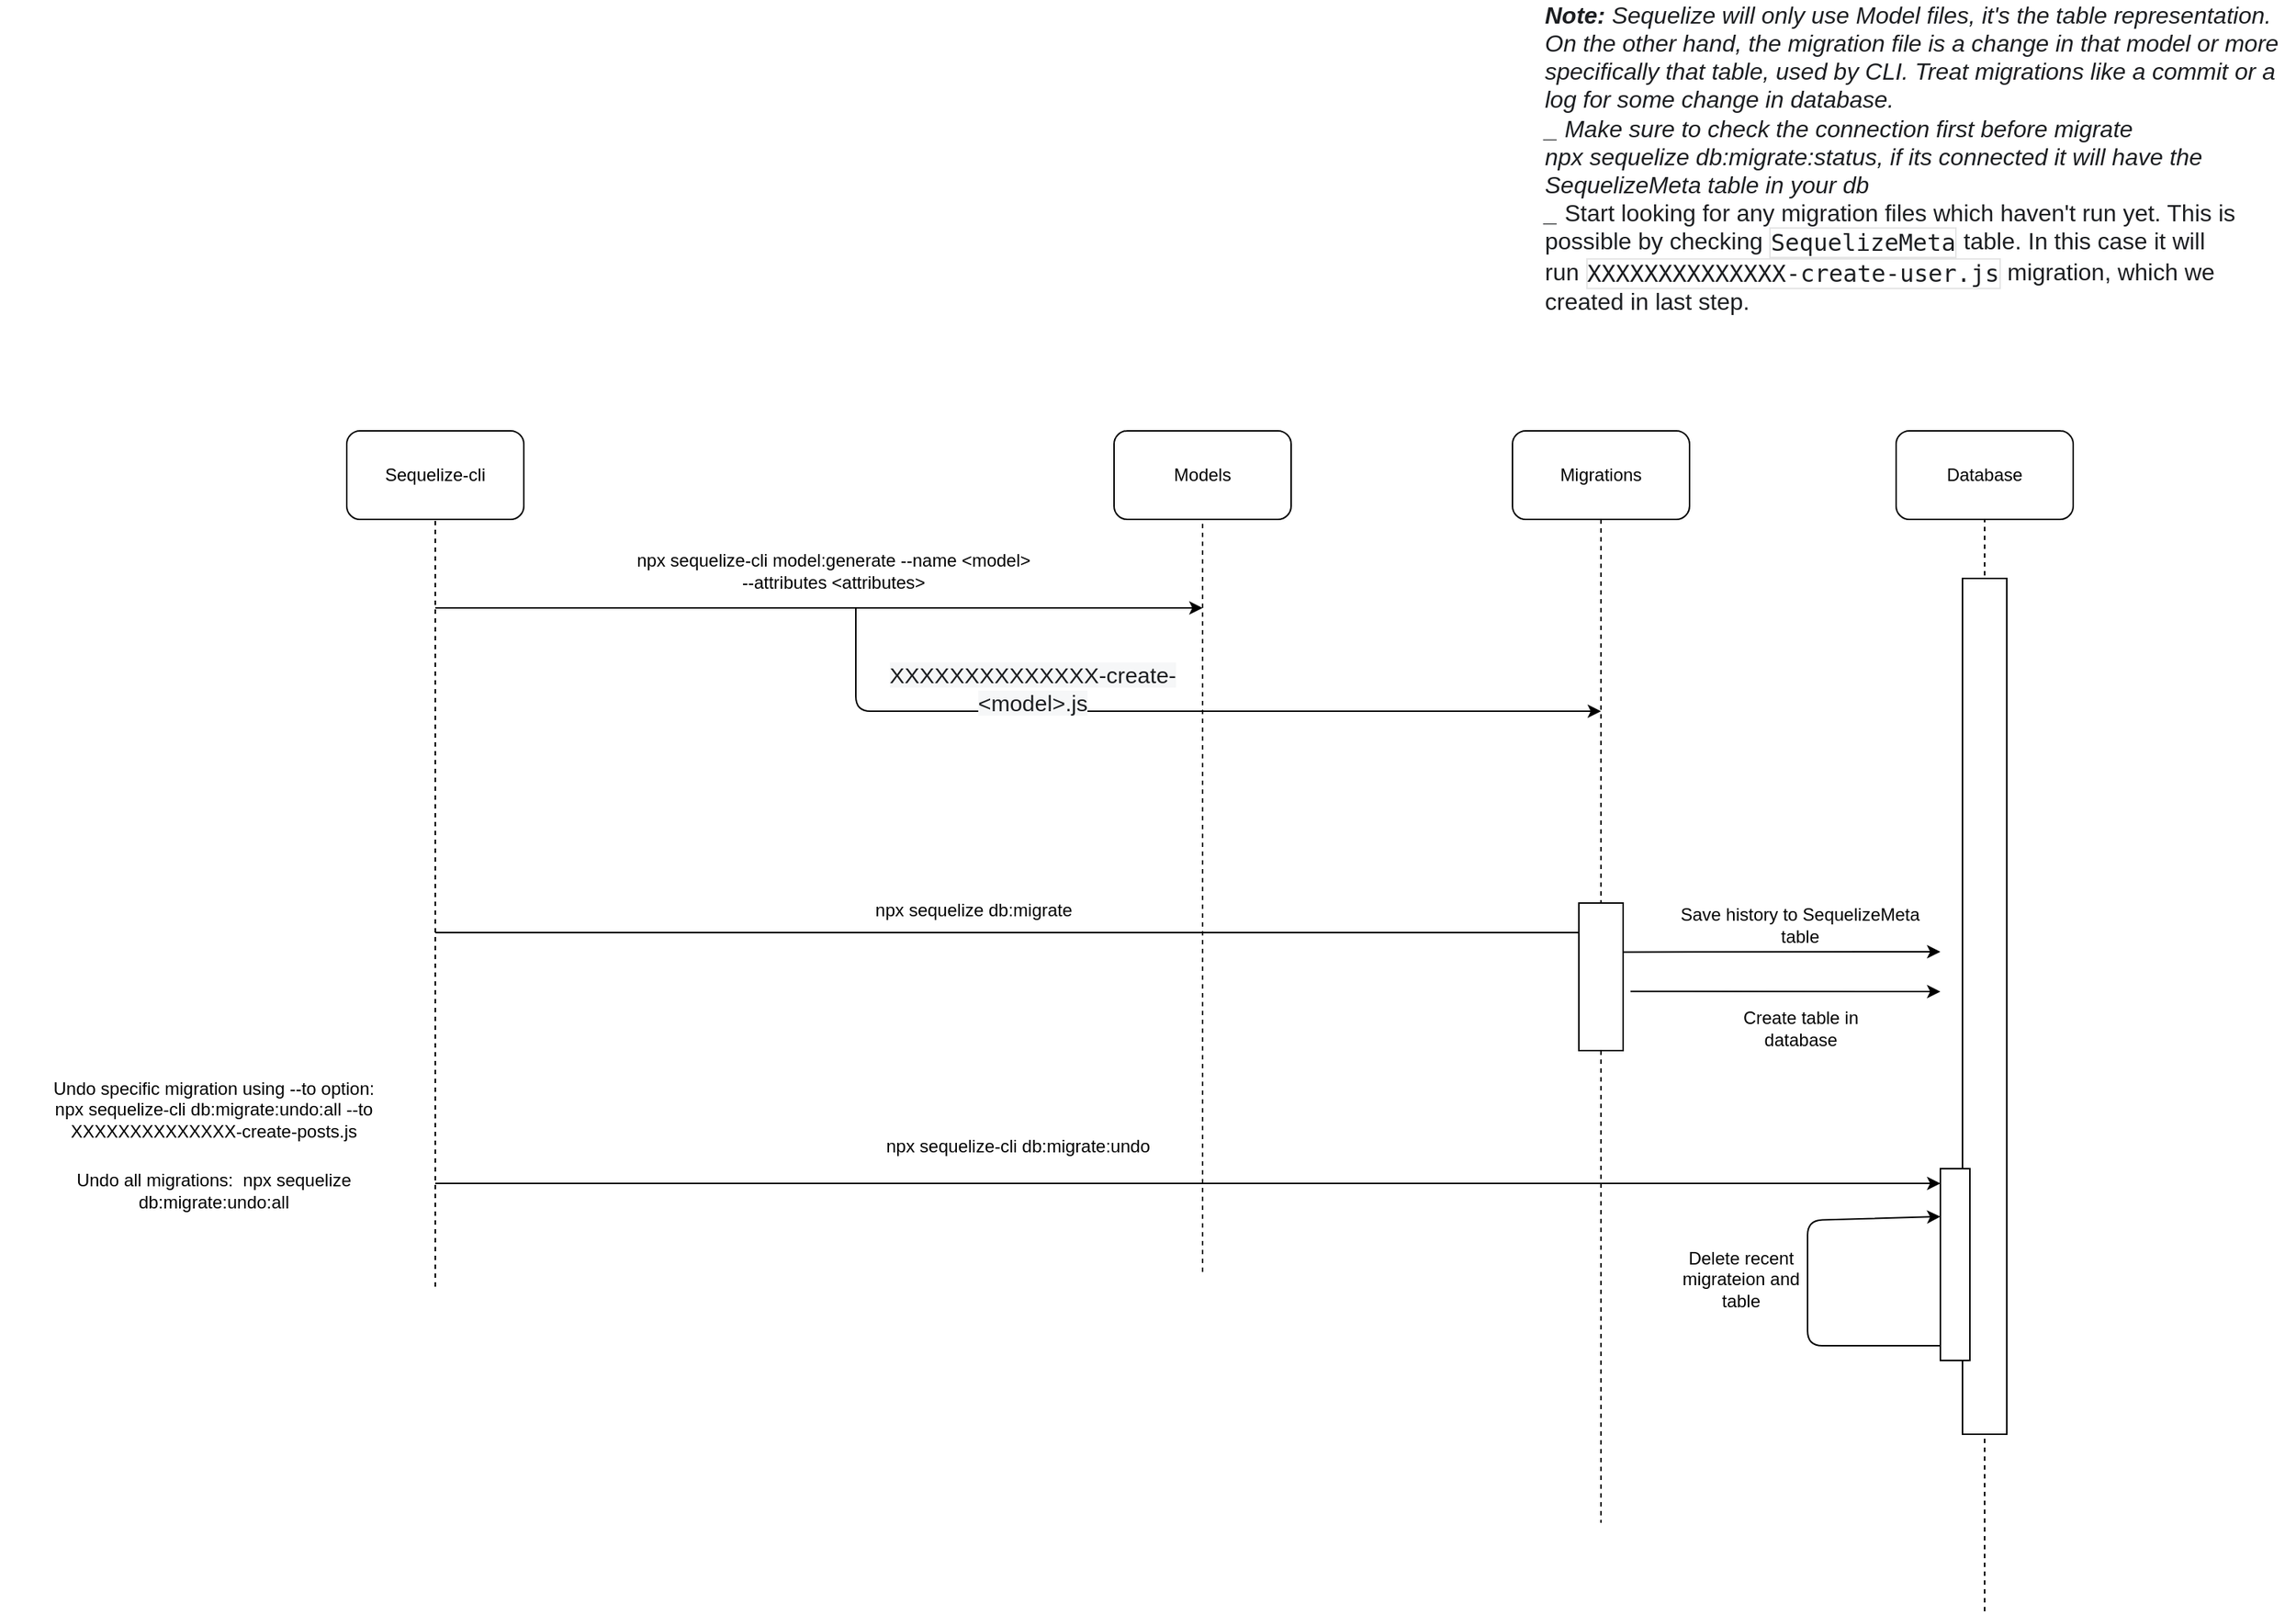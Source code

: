 <mxfile>
    <diagram id="AN6MVKlm3lwH3ugOxikm" name="SequelizeCommand">
        <mxGraphModel dx="2153" dy="2053" grid="1" gridSize="10" guides="1" tooltips="1" connect="1" arrows="1" fold="1" page="1" pageScale="1" pageWidth="850" pageHeight="1100" math="0" shadow="0">
            <root>
                <mxCell id="0"/>
                <mxCell id="1" parent="0"/>
                <mxCell id="2" value="Database" style="rounded=1;whiteSpace=wrap;html=1;" parent="1" vertex="1">
                    <mxGeometry x="880" y="120" width="120" height="60" as="geometry"/>
                </mxCell>
                <mxCell id="3" value="Sequelize-cli" style="rounded=1;whiteSpace=wrap;html=1;" parent="1" vertex="1">
                    <mxGeometry x="-170" y="120" width="120" height="60" as="geometry"/>
                </mxCell>
                <mxCell id="4" value="Models" style="rounded=1;whiteSpace=wrap;html=1;" parent="1" vertex="1">
                    <mxGeometry x="350" y="120" width="120" height="60" as="geometry"/>
                </mxCell>
                <mxCell id="5" value="" style="endArrow=none;dashed=1;html=1;entryX=0.5;entryY=1;entryDx=0;entryDy=0;" parent="1" target="3" edge="1">
                    <mxGeometry width="50" height="50" relative="1" as="geometry">
                        <mxPoint x="-110" y="700" as="sourcePoint"/>
                        <mxPoint x="420" y="280" as="targetPoint"/>
                    </mxGeometry>
                </mxCell>
                <mxCell id="6" value="" style="endArrow=none;dashed=1;html=1;entryX=0.5;entryY=1;entryDx=0;entryDy=0;" parent="1" target="4" edge="1">
                    <mxGeometry width="50" height="50" relative="1" as="geometry">
                        <mxPoint x="410" y="690" as="sourcePoint"/>
                        <mxPoint x="420" y="280" as="targetPoint"/>
                    </mxGeometry>
                </mxCell>
                <mxCell id="9" value="" style="endArrow=classic;html=1;" parent="1" edge="1">
                    <mxGeometry width="50" height="50" relative="1" as="geometry">
                        <mxPoint x="-110" y="240" as="sourcePoint"/>
                        <mxPoint x="410" y="240" as="targetPoint"/>
                    </mxGeometry>
                </mxCell>
                <mxCell id="10" value="npx sequelize-cli model:generate --name &amp;lt;model&amp;gt; &lt;br&gt;--attributes &amp;lt;attributes&amp;gt;" style="text;html=1;strokeColor=none;fillColor=none;align=center;verticalAlign=middle;whiteSpace=wrap;rounded=0;" parent="1" vertex="1">
                    <mxGeometry x="-30" y="200" width="380" height="30" as="geometry"/>
                </mxCell>
                <mxCell id="13" style="edgeStyle=none;html=1;dashed=1;endArrow=none;endFill=0;startArrow=none;" parent="1" source="26" edge="1">
                    <mxGeometry relative="1" as="geometry">
                        <mxPoint x="680" y="860" as="targetPoint"/>
                    </mxGeometry>
                </mxCell>
                <mxCell id="11" value="Migrations" style="rounded=1;whiteSpace=wrap;html=1;" parent="1" vertex="1">
                    <mxGeometry x="620" y="120" width="120" height="60" as="geometry"/>
                </mxCell>
                <mxCell id="14" value="" style="endArrow=classic;html=1;" parent="1" edge="1">
                    <mxGeometry width="50" height="50" relative="1" as="geometry">
                        <mxPoint x="175" y="240" as="sourcePoint"/>
                        <mxPoint x="680" y="310" as="targetPoint"/>
                        <Array as="points">
                            <mxPoint x="175" y="310"/>
                        </Array>
                    </mxGeometry>
                </mxCell>
                <mxCell id="15" value="&lt;span style=&quot;color: rgb(28 , 30 , 33) ; font-family: , &amp;#34;menlo&amp;#34; , &amp;#34;monaco&amp;#34; , &amp;#34;consolas&amp;#34; , &amp;#34;liberation mono&amp;#34; , &amp;#34;courier new&amp;#34; , monospace ; font-size: 15.2px ; text-align: left ; background-color: rgb(246 , 247 , 248)&quot;&gt;XXXXXXXXXXXXXX-create-&amp;lt;model&amp;gt;.js&lt;/span&gt;" style="text;html=1;strokeColor=none;fillColor=none;align=center;verticalAlign=middle;whiteSpace=wrap;rounded=0;" parent="1" vertex="1">
                    <mxGeometry x="190" y="280" width="210" height="30" as="geometry"/>
                </mxCell>
                <mxCell id="16" value="&lt;font color=&quot;#1c1e21&quot;&gt;&lt;span style=&quot;font-size: 16px&quot;&gt;&lt;i&gt;&lt;b&gt;Note:&amp;nbsp;&lt;/b&gt;&lt;/i&gt;&lt;/span&gt;&lt;/font&gt;&lt;em style=&quot;box-sizing: border-box ; color: rgb(28 , 30 , 33) ; font-family: , , &amp;#34;segoe ui&amp;#34; , &amp;#34;roboto&amp;#34; , &amp;#34;ubuntu&amp;#34; , &amp;#34;cantarell&amp;#34; , &amp;#34;noto sans&amp;#34; , sans-serif , &amp;#34;blinkmacsystemfont&amp;#34; , &amp;#34;segoe ui&amp;#34; , &amp;#34;helvetica&amp;#34; , &amp;#34;arial&amp;#34; , sans-serif , &amp;#34;apple color emoji&amp;#34; , &amp;#34;segoe ui emoji&amp;#34; , &amp;#34;segoe ui symbol&amp;#34; ; font-size: 16px&quot;&gt;Sequelize will only use Model files, it's the table representation. On the other hand, the migration file is a change in that model or more specifically that table, used by CLI. Treat migrations like a commit or a log for some change in database.&lt;br&gt;_ Make sure to check the connection first before migrate&lt;br&gt;npx sequelize db:migrate:status, if its connected it will have the SequelizeMeta table in your db&lt;br&gt;_&amp;nbsp;&lt;span style=&quot;font-family: , , &amp;#34;segoe ui&amp;#34; , &amp;#34;roboto&amp;#34; , &amp;#34;ubuntu&amp;#34; , &amp;#34;cantarell&amp;#34; , &amp;#34;noto sans&amp;#34; , sans-serif , &amp;#34;blinkmacsystemfont&amp;#34; , &amp;#34;segoe ui&amp;#34; , &amp;#34;helvetica&amp;#34; , &amp;#34;arial&amp;#34; , sans-serif , &amp;#34;apple color emoji&amp;#34; , &amp;#34;segoe ui emoji&amp;#34; , &amp;#34;segoe ui symbol&amp;#34; ; font-style: normal&quot;&gt;Start looking for any migration files which haven't run yet. This is possible by checking&amp;nbsp;&lt;/span&gt;&lt;code style=&quot;font-style: normal ; box-sizing: border-box ; vertical-align: middle ; border: 0.1rem solid rgba(0 , 0 , 0 , 0.1)&quot;&gt;SequelizeMeta&lt;/code&gt;&lt;span style=&quot;font-family: , , &amp;#34;segoe ui&amp;#34; , &amp;#34;roboto&amp;#34; , &amp;#34;ubuntu&amp;#34; , &amp;#34;cantarell&amp;#34; , &amp;#34;noto sans&amp;#34; , sans-serif , &amp;#34;blinkmacsystemfont&amp;#34; , &amp;#34;segoe ui&amp;#34; , &amp;#34;helvetica&amp;#34; , &amp;#34;arial&amp;#34; , sans-serif , &amp;#34;apple color emoji&amp;#34; , &amp;#34;segoe ui emoji&amp;#34; , &amp;#34;segoe ui symbol&amp;#34; ; font-style: normal&quot;&gt;&amp;nbsp;&lt;/span&gt;&lt;span style=&quot;font-family: , , &amp;#34;segoe ui&amp;#34; , &amp;#34;roboto&amp;#34; , &amp;#34;ubuntu&amp;#34; , &amp;#34;cantarell&amp;#34; , &amp;#34;noto sans&amp;#34; , sans-serif , &amp;#34;blinkmacsystemfont&amp;#34; , &amp;#34;segoe ui&amp;#34; , &amp;#34;helvetica&amp;#34; , &amp;#34;arial&amp;#34; , sans-serif , &amp;#34;apple color emoji&amp;#34; , &amp;#34;segoe ui emoji&amp;#34; , &amp;#34;segoe ui symbol&amp;#34; ; font-style: normal&quot;&gt;table. In this case it will run&lt;/span&gt;&lt;span style=&quot;font-family: , , &amp;#34;segoe ui&amp;#34; , &amp;#34;roboto&amp;#34; , &amp;#34;ubuntu&amp;#34; , &amp;#34;cantarell&amp;#34; , &amp;#34;noto sans&amp;#34; , sans-serif , &amp;#34;blinkmacsystemfont&amp;#34; , &amp;#34;segoe ui&amp;#34; , &amp;#34;helvetica&amp;#34; , &amp;#34;arial&amp;#34; , sans-serif , &amp;#34;apple color emoji&amp;#34; , &amp;#34;segoe ui emoji&amp;#34; , &amp;#34;segoe ui symbol&amp;#34; ; font-style: normal&quot;&gt;&amp;nbsp;&lt;/span&gt;&lt;code style=&quot;font-style: normal ; box-sizing: border-box ; vertical-align: middle ; border: 0.1rem solid rgba(0 , 0 , 0 , 0.1)&quot;&gt;XXXXXXXXXXXXXX-create-user.js&lt;/code&gt;&lt;span style=&quot;font-family: , , &amp;#34;segoe ui&amp;#34; , &amp;#34;roboto&amp;#34; , &amp;#34;ubuntu&amp;#34; , &amp;#34;cantarell&amp;#34; , &amp;#34;noto sans&amp;#34; , sans-serif , &amp;#34;blinkmacsystemfont&amp;#34; , &amp;#34;segoe ui&amp;#34; , &amp;#34;helvetica&amp;#34; , &amp;#34;arial&amp;#34; , sans-serif , &amp;#34;apple color emoji&amp;#34; , &amp;#34;segoe ui emoji&amp;#34; , &amp;#34;segoe ui symbol&amp;#34; ; font-style: normal&quot;&gt;&amp;nbsp;&lt;/span&gt;&lt;span style=&quot;font-family: , , &amp;#34;segoe ui&amp;#34; , &amp;#34;roboto&amp;#34; , &amp;#34;ubuntu&amp;#34; , &amp;#34;cantarell&amp;#34; , &amp;#34;noto sans&amp;#34; , sans-serif , &amp;#34;blinkmacsystemfont&amp;#34; , &amp;#34;segoe ui&amp;#34; , &amp;#34;helvetica&amp;#34; , &amp;#34;arial&amp;#34; , sans-serif , &amp;#34;apple color emoji&amp;#34; , &amp;#34;segoe ui emoji&amp;#34; , &amp;#34;segoe ui symbol&amp;#34; ; font-style: normal&quot;&gt;migration, which we created in last step.&lt;/span&gt;&lt;br&gt;&lt;/em&gt;" style="text;html=1;strokeColor=none;fillColor=none;align=left;verticalAlign=middle;whiteSpace=wrap;rounded=0;" parent="1" vertex="1">
                    <mxGeometry x="640" y="-80" width="510" height="30" as="geometry"/>
                </mxCell>
                <mxCell id="20" value="npx sequelize-cli db:migrate:undo" style="text;html=1;strokeColor=none;fillColor=none;align=center;verticalAlign=middle;whiteSpace=wrap;rounded=0;" parent="1" vertex="1">
                    <mxGeometry x="190" y="590" width="190" height="30" as="geometry"/>
                </mxCell>
                <mxCell id="21" value="Undo all migrations:&amp;nbsp; npx sequelize db:migrate:undo:all" style="text;html=1;strokeColor=none;fillColor=none;align=center;verticalAlign=middle;whiteSpace=wrap;rounded=0;" parent="1" vertex="1">
                    <mxGeometry x="-405" y="620" width="290" height="30" as="geometry"/>
                </mxCell>
                <mxCell id="22" value="Undo specific migration using --to option:&lt;br&gt;npx sequelize-cli db:migrate:undo:all --to XXXXXXXXXXXXXX-create-posts.js" style="text;html=1;strokeColor=none;fillColor=none;align=center;verticalAlign=middle;whiteSpace=wrap;rounded=0;" parent="1" vertex="1">
                    <mxGeometry x="-400" y="570" width="280" height="20" as="geometry"/>
                </mxCell>
                <mxCell id="23" value="" style="endArrow=classic;html=1;" parent="1" edge="1">
                    <mxGeometry width="50" height="50" relative="1" as="geometry">
                        <mxPoint x="-110" y="460" as="sourcePoint"/>
                        <mxPoint x="680" y="460" as="targetPoint"/>
                    </mxGeometry>
                </mxCell>
                <mxCell id="24" value="npx sequelize db:migrate" style="text;html=1;strokeColor=none;fillColor=none;align=center;verticalAlign=middle;whiteSpace=wrap;rounded=0;" parent="1" vertex="1">
                    <mxGeometry x="170" y="430" width="170" height="30" as="geometry"/>
                </mxCell>
                <mxCell id="25" value="" style="endArrow=none;dashed=1;html=1;entryX=0.5;entryY=1;entryDx=0;entryDy=0;" parent="1" target="2" edge="1">
                    <mxGeometry width="50" height="50" relative="1" as="geometry">
                        <mxPoint x="940" y="920" as="sourcePoint"/>
                        <mxPoint x="850" y="310" as="targetPoint"/>
                    </mxGeometry>
                </mxCell>
                <mxCell id="26" value="" style="rounded=0;whiteSpace=wrap;html=1;direction=south;" parent="1" vertex="1">
                    <mxGeometry x="665" y="440" width="30" height="100" as="geometry"/>
                </mxCell>
                <mxCell id="27" value="" style="edgeStyle=none;html=1;dashed=1;endArrow=none;endFill=0;" parent="1" source="11" target="26" edge="1">
                    <mxGeometry relative="1" as="geometry">
                        <mxPoint x="680" y="570" as="targetPoint"/>
                        <mxPoint x="680" y="180" as="sourcePoint"/>
                    </mxGeometry>
                </mxCell>
                <mxCell id="28" value="" style="endArrow=classic;html=1;exitX=0.332;exitY=-0.013;exitDx=0;exitDy=0;exitPerimeter=0;" parent="1" source="26" edge="1">
                    <mxGeometry width="50" height="50" relative="1" as="geometry">
                        <mxPoint x="800" y="410" as="sourcePoint"/>
                        <mxPoint x="910" y="473" as="targetPoint"/>
                    </mxGeometry>
                </mxCell>
                <mxCell id="29" value="" style="rounded=0;whiteSpace=wrap;html=1;direction=south;" parent="1" vertex="1">
                    <mxGeometry x="925" y="220" width="30" height="580" as="geometry"/>
                </mxCell>
                <mxCell id="32" value="Save history to SequelizeMeta table" style="text;html=1;strokeColor=none;fillColor=none;align=center;verticalAlign=middle;whiteSpace=wrap;rounded=0;" parent="1" vertex="1">
                    <mxGeometry x="730" y="440" width="170" height="30" as="geometry"/>
                </mxCell>
                <mxCell id="33" value="" style="endArrow=classic;html=1;exitX=0.599;exitY=-0.167;exitDx=0;exitDy=0;exitPerimeter=0;" parent="1" source="26" edge="1">
                    <mxGeometry width="50" height="50" relative="1" as="geometry">
                        <mxPoint x="720" y="500" as="sourcePoint"/>
                        <mxPoint x="910" y="500" as="targetPoint"/>
                    </mxGeometry>
                </mxCell>
                <mxCell id="34" value="Create table in database" style="text;html=1;strokeColor=none;fillColor=none;align=center;verticalAlign=middle;whiteSpace=wrap;rounded=0;" parent="1" vertex="1">
                    <mxGeometry x="757.5" y="510" width="115" height="30" as="geometry"/>
                </mxCell>
                <mxCell id="35" value="" style="endArrow=classic;html=1;" parent="1" edge="1">
                    <mxGeometry width="50" height="50" relative="1" as="geometry">
                        <mxPoint x="-110" y="630" as="sourcePoint"/>
                        <mxPoint x="910" y="630" as="targetPoint"/>
                    </mxGeometry>
                </mxCell>
                <mxCell id="37" value="" style="rounded=0;whiteSpace=wrap;html=1;direction=south;" parent="1" vertex="1">
                    <mxGeometry x="910" y="620" width="20" height="130" as="geometry"/>
                </mxCell>
                <mxCell id="38" value="" style="endArrow=classic;html=1;entryX=0.25;entryY=1;entryDx=0;entryDy=0;" parent="1" target="37" edge="1">
                    <mxGeometry width="50" height="50" relative="1" as="geometry">
                        <mxPoint x="910" y="740" as="sourcePoint"/>
                        <mxPoint x="700" y="540" as="targetPoint"/>
                        <Array as="points">
                            <mxPoint x="820" y="740"/>
                            <mxPoint x="820" y="655"/>
                        </Array>
                    </mxGeometry>
                </mxCell>
                <mxCell id="39" value="Delete recent migrateion and table" style="text;html=1;strokeColor=none;fillColor=none;align=center;verticalAlign=middle;whiteSpace=wrap;rounded=0;" parent="1" vertex="1">
                    <mxGeometry x="720" y="680" width="110" height="30" as="geometry"/>
                </mxCell>
            </root>
        </mxGraphModel>
    </diagram>
    <diagram id="_Y6NrfhE85XzPbw_9LJW" name="Relational">
        <mxGraphModel dx="1303" dy="2053" grid="1" gridSize="10" guides="1" tooltips="1" connect="1" arrows="1" fold="1" page="1" pageScale="1" pageWidth="850" pageHeight="1100" math="0" shadow="0">
            <root>
                <mxCell id="5zuFyKvEJDkFj2V2cEZ1-0"/>
                <mxCell id="5zuFyKvEJDkFj2V2cEZ1-1" parent="5zuFyKvEJDkFj2V2cEZ1-0"/>
                <mxCell id="_Ww9LgBDixtVSfGKT_23-0" value="Genders" style="shape=table;startSize=30;container=1;collapsible=0;childLayout=tableLayout;fixedRows=1;rowLines=0;fontStyle=1;align=center;pointerEvents=1;" parent="5zuFyKvEJDkFj2V2cEZ1-1" vertex="1">
                    <mxGeometry x="80" y="200" width="180" height="120" as="geometry"/>
                </mxCell>
                <mxCell id="_Ww9LgBDixtVSfGKT_23-1" value="" style="shape=partialRectangle;html=1;whiteSpace=wrap;collapsible=0;dropTarget=0;pointerEvents=1;fillColor=none;top=0;left=0;bottom=1;right=0;points=[[0,0.5],[1,0.5]];portConstraint=eastwest;" parent="_Ww9LgBDixtVSfGKT_23-0" vertex="1">
                    <mxGeometry y="30" width="180" height="30" as="geometry"/>
                </mxCell>
                <mxCell id="_Ww9LgBDixtVSfGKT_23-2" value="PK" style="shape=partialRectangle;html=1;whiteSpace=wrap;connectable=0;fillColor=none;top=0;left=0;bottom=0;right=0;overflow=hidden;pointerEvents=1;" parent="_Ww9LgBDixtVSfGKT_23-1" vertex="1">
                    <mxGeometry width="40" height="30" as="geometry">
                        <mxRectangle width="40" height="30" as="alternateBounds"/>
                    </mxGeometry>
                </mxCell>
                <mxCell id="_Ww9LgBDixtVSfGKT_23-3" value="id" style="shape=partialRectangle;html=1;whiteSpace=wrap;connectable=0;fillColor=none;top=0;left=0;bottom=0;right=0;align=left;spacingLeft=6;overflow=hidden;pointerEvents=1;" parent="_Ww9LgBDixtVSfGKT_23-1" vertex="1">
                    <mxGeometry x="40" width="140" height="30" as="geometry">
                        <mxRectangle width="140" height="30" as="alternateBounds"/>
                    </mxGeometry>
                </mxCell>
                <mxCell id="_Ww9LgBDixtVSfGKT_23-4" value="" style="shape=partialRectangle;html=1;whiteSpace=wrap;collapsible=0;dropTarget=0;pointerEvents=1;fillColor=none;top=0;left=0;bottom=0;right=0;points=[[0,0.5],[1,0.5]];portConstraint=eastwest;" parent="_Ww9LgBDixtVSfGKT_23-0" vertex="1">
                    <mxGeometry y="60" width="180" height="30" as="geometry"/>
                </mxCell>
                <mxCell id="_Ww9LgBDixtVSfGKT_23-5" value="" style="shape=partialRectangle;html=1;whiteSpace=wrap;connectable=0;fillColor=none;top=0;left=0;bottom=0;right=0;overflow=hidden;pointerEvents=1;" parent="_Ww9LgBDixtVSfGKT_23-4" vertex="1">
                    <mxGeometry width="40" height="30" as="geometry">
                        <mxRectangle width="40" height="30" as="alternateBounds"/>
                    </mxGeometry>
                </mxCell>
                <mxCell id="_Ww9LgBDixtVSfGKT_23-6" value="name" style="shape=partialRectangle;html=1;whiteSpace=wrap;connectable=0;fillColor=none;top=0;left=0;bottom=0;right=0;align=left;spacingLeft=6;overflow=hidden;pointerEvents=1;" parent="_Ww9LgBDixtVSfGKT_23-4" vertex="1">
                    <mxGeometry x="40" width="140" height="30" as="geometry">
                        <mxRectangle width="140" height="30" as="alternateBounds"/>
                    </mxGeometry>
                </mxCell>
                <mxCell id="_Ww9LgBDixtVSfGKT_23-11" value="Categories" style="shape=table;startSize=30;container=1;collapsible=0;childLayout=tableLayout;fixedRows=1;rowLines=0;fontStyle=1;align=center;pointerEvents=1;" parent="5zuFyKvEJDkFj2V2cEZ1-1" vertex="1">
                    <mxGeometry x="460" y="185" width="180" height="150" as="geometry"/>
                </mxCell>
                <mxCell id="_Ww9LgBDixtVSfGKT_23-12" value="" style="shape=partialRectangle;html=1;whiteSpace=wrap;collapsible=0;dropTarget=0;pointerEvents=1;fillColor=none;top=0;left=0;bottom=1;right=0;points=[[0,0.5],[1,0.5]];portConstraint=eastwest;" parent="_Ww9LgBDixtVSfGKT_23-11" vertex="1">
                    <mxGeometry y="30" width="180" height="30" as="geometry"/>
                </mxCell>
                <mxCell id="_Ww9LgBDixtVSfGKT_23-13" value="PK" style="shape=partialRectangle;html=1;whiteSpace=wrap;connectable=0;fillColor=none;top=0;left=0;bottom=0;right=0;overflow=hidden;pointerEvents=1;" parent="_Ww9LgBDixtVSfGKT_23-12" vertex="1">
                    <mxGeometry width="40" height="30" as="geometry">
                        <mxRectangle width="40" height="30" as="alternateBounds"/>
                    </mxGeometry>
                </mxCell>
                <mxCell id="_Ww9LgBDixtVSfGKT_23-14" value="id" style="shape=partialRectangle;html=1;whiteSpace=wrap;connectable=0;fillColor=none;top=0;left=0;bottom=0;right=0;align=left;spacingLeft=6;overflow=hidden;pointerEvents=1;" parent="_Ww9LgBDixtVSfGKT_23-12" vertex="1">
                    <mxGeometry x="40" width="140" height="30" as="geometry">
                        <mxRectangle width="140" height="30" as="alternateBounds"/>
                    </mxGeometry>
                </mxCell>
                <mxCell id="_Ww9LgBDixtVSfGKT_23-15" value="" style="shape=partialRectangle;html=1;whiteSpace=wrap;collapsible=0;dropTarget=0;pointerEvents=1;fillColor=none;top=0;left=0;bottom=0;right=0;points=[[0,0.5],[1,0.5]];portConstraint=eastwest;" parent="_Ww9LgBDixtVSfGKT_23-11" vertex="1">
                    <mxGeometry y="60" width="180" height="30" as="geometry"/>
                </mxCell>
                <mxCell id="_Ww9LgBDixtVSfGKT_23-16" value="&lt;b&gt;FK&lt;/b&gt;" style="shape=partialRectangle;html=1;whiteSpace=wrap;connectable=0;fillColor=none;top=0;left=0;bottom=0;right=0;overflow=hidden;pointerEvents=1;" parent="_Ww9LgBDixtVSfGKT_23-15" vertex="1">
                    <mxGeometry width="40" height="30" as="geometry">
                        <mxRectangle width="40" height="30" as="alternateBounds"/>
                    </mxGeometry>
                </mxCell>
                <mxCell id="_Ww9LgBDixtVSfGKT_23-17" value="GenderId" style="shape=partialRectangle;html=1;whiteSpace=wrap;connectable=0;fillColor=none;top=0;left=0;bottom=0;right=0;align=left;spacingLeft=6;overflow=hidden;pointerEvents=1;" parent="_Ww9LgBDixtVSfGKT_23-15" vertex="1">
                    <mxGeometry x="40" width="140" height="30" as="geometry">
                        <mxRectangle width="140" height="30" as="alternateBounds"/>
                    </mxGeometry>
                </mxCell>
                <mxCell id="_Ww9LgBDixtVSfGKT_23-18" value="" style="shape=partialRectangle;html=1;whiteSpace=wrap;collapsible=0;dropTarget=0;pointerEvents=1;fillColor=none;top=0;left=0;bottom=0;right=0;points=[[0,0.5],[1,0.5]];portConstraint=eastwest;" parent="_Ww9LgBDixtVSfGKT_23-11" vertex="1">
                    <mxGeometry y="90" width="180" height="30" as="geometry"/>
                </mxCell>
                <mxCell id="_Ww9LgBDixtVSfGKT_23-19" value="" style="shape=partialRectangle;html=1;whiteSpace=wrap;connectable=0;fillColor=none;top=0;left=0;bottom=0;right=0;overflow=hidden;pointerEvents=1;" parent="_Ww9LgBDixtVSfGKT_23-18" vertex="1">
                    <mxGeometry width="40" height="30" as="geometry">
                        <mxRectangle width="40" height="30" as="alternateBounds"/>
                    </mxGeometry>
                </mxCell>
                <mxCell id="_Ww9LgBDixtVSfGKT_23-20" value="name" style="shape=partialRectangle;html=1;whiteSpace=wrap;connectable=0;fillColor=none;top=0;left=0;bottom=0;right=0;align=left;spacingLeft=6;overflow=hidden;pointerEvents=1;" parent="_Ww9LgBDixtVSfGKT_23-18" vertex="1">
                    <mxGeometry x="40" width="140" height="30" as="geometry">
                        <mxRectangle width="140" height="30" as="alternateBounds"/>
                    </mxGeometry>
                </mxCell>
                <mxCell id="_Ww9LgBDixtVSfGKT_23-21" value="" style="edgeStyle=entityRelationEdgeStyle;fontSize=12;html=1;endArrow=ERoneToMany;" parent="5zuFyKvEJDkFj2V2cEZ1-1" source="_Ww9LgBDixtVSfGKT_23-0" target="_Ww9LgBDixtVSfGKT_23-11" edge="1">
                    <mxGeometry width="100" height="100" relative="1" as="geometry">
                        <mxPoint x="280" y="360" as="sourcePoint"/>
                        <mxPoint x="380" y="260" as="targetPoint"/>
                    </mxGeometry>
                </mxCell>
                <object label="Product" id="_Ww9LgBDixtVSfGKT_23-22">
                    <mxCell style="shape=table;startSize=30;container=1;collapsible=1;childLayout=tableLayout;fixedRows=1;rowLines=0;fontStyle=1;align=center;resizeLast=1;" parent="5zuFyKvEJDkFj2V2cEZ1-1" vertex="1">
                        <mxGeometry x="440" y="400" width="180" height="190" as="geometry"/>
                    </mxCell>
                </object>
                <mxCell id="_Ww9LgBDixtVSfGKT_23-23" value="" style="shape=partialRectangle;collapsible=0;dropTarget=0;pointerEvents=0;fillColor=none;top=0;left=0;bottom=1;right=0;points=[[0,0.5],[1,0.5]];portConstraint=eastwest;" parent="_Ww9LgBDixtVSfGKT_23-22" vertex="1">
                    <mxGeometry y="30" width="180" height="30" as="geometry"/>
                </mxCell>
                <mxCell id="_Ww9LgBDixtVSfGKT_23-24" value="PK" style="shape=partialRectangle;connectable=0;fillColor=none;top=0;left=0;bottom=0;right=0;fontStyle=1;overflow=hidden;" parent="_Ww9LgBDixtVSfGKT_23-23" vertex="1">
                    <mxGeometry width="30" height="30" as="geometry">
                        <mxRectangle width="30" height="30" as="alternateBounds"/>
                    </mxGeometry>
                </mxCell>
                <mxCell id="_Ww9LgBDixtVSfGKT_23-25" value="id" style="shape=partialRectangle;connectable=0;fillColor=none;top=0;left=0;bottom=0;right=0;align=left;spacingLeft=6;fontStyle=5;overflow=hidden;" parent="_Ww9LgBDixtVSfGKT_23-23" vertex="1">
                    <mxGeometry x="30" width="150" height="30" as="geometry">
                        <mxRectangle width="150" height="30" as="alternateBounds"/>
                    </mxGeometry>
                </mxCell>
                <mxCell id="_Ww9LgBDixtVSfGKT_23-26" value="" style="shape=partialRectangle;collapsible=0;dropTarget=0;pointerEvents=0;fillColor=none;top=0;left=0;bottom=0;right=0;points=[[0,0.5],[1,0.5]];portConstraint=eastwest;" parent="_Ww9LgBDixtVSfGKT_23-22" vertex="1">
                    <mxGeometry y="60" width="180" height="30" as="geometry"/>
                </mxCell>
                <mxCell id="_Ww9LgBDixtVSfGKT_23-27" value="FK" style="shape=partialRectangle;connectable=0;fillColor=none;top=0;left=0;bottom=0;right=0;editable=1;overflow=hidden;fontStyle=1" parent="_Ww9LgBDixtVSfGKT_23-26" vertex="1">
                    <mxGeometry width="30" height="30" as="geometry">
                        <mxRectangle width="30" height="30" as="alternateBounds"/>
                    </mxGeometry>
                </mxCell>
                <mxCell id="_Ww9LgBDixtVSfGKT_23-28" value="CategoryId" style="shape=partialRectangle;connectable=0;fillColor=none;top=0;left=0;bottom=0;right=0;align=left;spacingLeft=6;overflow=hidden;" parent="_Ww9LgBDixtVSfGKT_23-26" vertex="1">
                    <mxGeometry x="30" width="150" height="30" as="geometry">
                        <mxRectangle width="150" height="30" as="alternateBounds"/>
                    </mxGeometry>
                </mxCell>
                <mxCell id="_Ww9LgBDixtVSfGKT_23-29" value="" style="shape=partialRectangle;collapsible=0;dropTarget=0;pointerEvents=0;fillColor=none;top=0;left=0;bottom=0;right=0;points=[[0,0.5],[1,0.5]];portConstraint=eastwest;" parent="_Ww9LgBDixtVSfGKT_23-22" vertex="1">
                    <mxGeometry y="90" width="180" height="30" as="geometry"/>
                </mxCell>
                <mxCell id="_Ww9LgBDixtVSfGKT_23-30" value="" style="shape=partialRectangle;connectable=0;fillColor=none;top=0;left=0;bottom=0;right=0;editable=1;overflow=hidden;" parent="_Ww9LgBDixtVSfGKT_23-29" vertex="1">
                    <mxGeometry width="30" height="30" as="geometry">
                        <mxRectangle width="30" height="30" as="alternateBounds"/>
                    </mxGeometry>
                </mxCell>
                <mxCell id="_Ww9LgBDixtVSfGKT_23-31" value="name" style="shape=partialRectangle;connectable=0;fillColor=none;top=0;left=0;bottom=0;right=0;align=left;spacingLeft=6;overflow=hidden;" parent="_Ww9LgBDixtVSfGKT_23-29" vertex="1">
                    <mxGeometry x="30" width="150" height="30" as="geometry">
                        <mxRectangle width="150" height="30" as="alternateBounds"/>
                    </mxGeometry>
                </mxCell>
                <mxCell id="_Ww9LgBDixtVSfGKT_23-32" value="" style="shape=partialRectangle;collapsible=0;dropTarget=0;pointerEvents=0;fillColor=none;top=0;left=0;bottom=0;right=0;points=[[0,0.5],[1,0.5]];portConstraint=eastwest;" parent="_Ww9LgBDixtVSfGKT_23-22" vertex="1">
                    <mxGeometry y="120" width="180" height="30" as="geometry"/>
                </mxCell>
                <mxCell id="_Ww9LgBDixtVSfGKT_23-33" value="" style="shape=partialRectangle;connectable=0;fillColor=none;top=0;left=0;bottom=0;right=0;editable=1;overflow=hidden;" parent="_Ww9LgBDixtVSfGKT_23-32" vertex="1">
                    <mxGeometry width="30" height="30" as="geometry">
                        <mxRectangle width="30" height="30" as="alternateBounds"/>
                    </mxGeometry>
                </mxCell>
                <mxCell id="_Ww9LgBDixtVSfGKT_23-34" value="description" style="shape=partialRectangle;connectable=0;fillColor=none;top=0;left=0;bottom=0;right=0;align=left;spacingLeft=6;overflow=hidden;" parent="_Ww9LgBDixtVSfGKT_23-32" vertex="1">
                    <mxGeometry x="30" width="150" height="30" as="geometry">
                        <mxRectangle width="150" height="30" as="alternateBounds"/>
                    </mxGeometry>
                </mxCell>
                <mxCell id="_Ww9LgBDixtVSfGKT_23-35" value="" style="shape=partialRectangle;collapsible=0;dropTarget=0;pointerEvents=0;fillColor=none;top=0;left=0;bottom=0;right=0;points=[[0,0.5],[1,0.5]];portConstraint=eastwest;" parent="_Ww9LgBDixtVSfGKT_23-22" vertex="1">
                    <mxGeometry y="150" width="180" height="30" as="geometry"/>
                </mxCell>
                <mxCell id="_Ww9LgBDixtVSfGKT_23-36" value="" style="shape=partialRectangle;connectable=0;fillColor=none;top=0;left=0;bottom=0;right=0;editable=1;overflow=hidden;" parent="_Ww9LgBDixtVSfGKT_23-35" vertex="1">
                    <mxGeometry width="30" height="30" as="geometry">
                        <mxRectangle width="30" height="30" as="alternateBounds"/>
                    </mxGeometry>
                </mxCell>
                <mxCell id="_Ww9LgBDixtVSfGKT_23-37" value="price" style="shape=partialRectangle;connectable=0;fillColor=none;top=0;left=0;bottom=0;right=0;align=left;spacingLeft=6;overflow=hidden;" parent="_Ww9LgBDixtVSfGKT_23-35" vertex="1">
                    <mxGeometry x="30" width="150" height="30" as="geometry">
                        <mxRectangle width="150" height="30" as="alternateBounds"/>
                    </mxGeometry>
                </mxCell>
                <mxCell id="_Ww9LgBDixtVSfGKT_23-38" value="" style="edgeStyle=entityRelationEdgeStyle;fontSize=12;html=1;endArrow=ERoneToMany;" parent="5zuFyKvEJDkFj2V2cEZ1-1" source="_Ww9LgBDixtVSfGKT_23-11" target="_Ww9LgBDixtVSfGKT_23-22" edge="1">
                    <mxGeometry width="100" height="100" relative="1" as="geometry">
                        <mxPoint x="220" y="440" as="sourcePoint"/>
                        <mxPoint x="320" y="340" as="targetPoint"/>
                    </mxGeometry>
                </mxCell>
                <mxCell id="_Ww9LgBDixtVSfGKT_23-52" value="ProductSize" style="shape=table;startSize=30;container=1;collapsible=1;childLayout=tableLayout;fixedRows=1;rowLines=0;fontStyle=1;align=center;resizeLast=1;" parent="5zuFyKvEJDkFj2V2cEZ1-1" vertex="1">
                    <mxGeometry x="160" y="430" width="180" height="130" as="geometry"/>
                </mxCell>
                <mxCell id="_Ww9LgBDixtVSfGKT_23-56" value="" style="shape=partialRectangle;collapsible=0;dropTarget=0;pointerEvents=0;fillColor=none;top=0;left=0;bottom=0;right=0;points=[[0,0.5],[1,0.5]];portConstraint=eastwest;" parent="_Ww9LgBDixtVSfGKT_23-52" vertex="1">
                    <mxGeometry y="30" width="180" height="30" as="geometry"/>
                </mxCell>
                <mxCell id="_Ww9LgBDixtVSfGKT_23-57" value="FK" style="shape=partialRectangle;connectable=0;fillColor=none;top=0;left=0;bottom=0;right=0;editable=1;overflow=hidden;fontStyle=1" parent="_Ww9LgBDixtVSfGKT_23-56" vertex="1">
                    <mxGeometry width="30" height="30" as="geometry">
                        <mxRectangle width="30" height="30" as="alternateBounds"/>
                    </mxGeometry>
                </mxCell>
                <mxCell id="_Ww9LgBDixtVSfGKT_23-58" value="SizeId" style="shape=partialRectangle;connectable=0;fillColor=none;top=0;left=0;bottom=0;right=0;align=left;spacingLeft=6;overflow=hidden;" parent="_Ww9LgBDixtVSfGKT_23-56" vertex="1">
                    <mxGeometry x="30" width="150" height="30" as="geometry">
                        <mxRectangle width="150" height="30" as="alternateBounds"/>
                    </mxGeometry>
                </mxCell>
                <mxCell id="_Ww9LgBDixtVSfGKT_23-59" value="" style="shape=partialRectangle;collapsible=0;dropTarget=0;pointerEvents=0;fillColor=none;top=0;left=0;bottom=0;right=0;points=[[0,0.5],[1,0.5]];portConstraint=eastwest;" parent="_Ww9LgBDixtVSfGKT_23-52" vertex="1">
                    <mxGeometry y="60" width="180" height="30" as="geometry"/>
                </mxCell>
                <mxCell id="_Ww9LgBDixtVSfGKT_23-60" value="FK" style="shape=partialRectangle;connectable=0;fillColor=none;top=0;left=0;bottom=0;right=0;editable=1;overflow=hidden;fontStyle=1" parent="_Ww9LgBDixtVSfGKT_23-59" vertex="1">
                    <mxGeometry width="30" height="30" as="geometry">
                        <mxRectangle width="30" height="30" as="alternateBounds"/>
                    </mxGeometry>
                </mxCell>
                <mxCell id="_Ww9LgBDixtVSfGKT_23-61" value="ProductId" style="shape=partialRectangle;connectable=0;fillColor=none;top=0;left=0;bottom=0;right=0;align=left;spacingLeft=6;overflow=hidden;" parent="_Ww9LgBDixtVSfGKT_23-59" vertex="1">
                    <mxGeometry x="30" width="150" height="30" as="geometry">
                        <mxRectangle width="150" height="30" as="alternateBounds"/>
                    </mxGeometry>
                </mxCell>
                <mxCell id="_Ww9LgBDixtVSfGKT_23-62" value="" style="shape=partialRectangle;collapsible=0;dropTarget=0;pointerEvents=0;fillColor=none;top=0;left=0;bottom=0;right=0;points=[[0,0.5],[1,0.5]];portConstraint=eastwest;" parent="_Ww9LgBDixtVSfGKT_23-52" vertex="1">
                    <mxGeometry y="90" width="180" height="30" as="geometry"/>
                </mxCell>
                <mxCell id="_Ww9LgBDixtVSfGKT_23-63" value="" style="shape=partialRectangle;connectable=0;fillColor=none;top=0;left=0;bottom=0;right=0;editable=1;overflow=hidden;" parent="_Ww9LgBDixtVSfGKT_23-62" vertex="1">
                    <mxGeometry width="30" height="30" as="geometry">
                        <mxRectangle width="30" height="30" as="alternateBounds"/>
                    </mxGeometry>
                </mxCell>
                <mxCell id="_Ww9LgBDixtVSfGKT_23-64" value="quantity" style="shape=partialRectangle;connectable=0;fillColor=none;top=0;left=0;bottom=0;right=0;align=left;spacingLeft=6;overflow=hidden;" parent="_Ww9LgBDixtVSfGKT_23-62" vertex="1">
                    <mxGeometry x="30" width="150" height="30" as="geometry">
                        <mxRectangle width="150" height="30" as="alternateBounds"/>
                    </mxGeometry>
                </mxCell>
                <mxCell id="_Ww9LgBDixtVSfGKT_23-67" value="" style="edgeStyle=entityRelationEdgeStyle;fontSize=12;html=1;endArrow=ERoneToMany;" parent="5zuFyKvEJDkFj2V2cEZ1-1" source="_Ww9LgBDixtVSfGKT_23-22" target="_Ww9LgBDixtVSfGKT_23-52" edge="1">
                    <mxGeometry width="100" height="100" relative="1" as="geometry">
                        <mxPoint x="380" y="450" as="sourcePoint"/>
                        <mxPoint x="290" y="670" as="targetPoint"/>
                    </mxGeometry>
                </mxCell>
                <mxCell id="_Ww9LgBDixtVSfGKT_23-81" value="" style="edgeStyle=entityRelationEdgeStyle;fontSize=12;html=1;endArrow=ERoneToMany;exitX=0.5;exitY=1;exitDx=0;exitDy=0;" parent="5zuFyKvEJDkFj2V2cEZ1-1" source="_Ww9LgBDixtVSfGKT_23-22" target="_Ww9LgBDixtVSfGKT_23-82" edge="1">
                    <mxGeometry width="100" height="100" relative="1" as="geometry">
                        <mxPoint x="220" y="710" as="sourcePoint"/>
                        <mxPoint x="340" y="745" as="targetPoint"/>
                    </mxGeometry>
                </mxCell>
                <mxCell id="_Ww9LgBDixtVSfGKT_23-82" value="Image" style="shape=table;startSize=30;container=1;collapsible=1;childLayout=tableLayout;fixedRows=1;rowLines=0;fontStyle=1;align=center;resizeLast=1;" parent="5zuFyKvEJDkFj2V2cEZ1-1" vertex="1">
                    <mxGeometry x="70" y="700" width="180" height="130" as="geometry"/>
                </mxCell>
                <mxCell id="_Ww9LgBDixtVSfGKT_23-83" value="" style="shape=partialRectangle;collapsible=0;dropTarget=0;pointerEvents=0;fillColor=none;top=0;left=0;bottom=1;right=0;points=[[0,0.5],[1,0.5]];portConstraint=eastwest;" parent="_Ww9LgBDixtVSfGKT_23-82" vertex="1">
                    <mxGeometry y="30" width="180" height="30" as="geometry"/>
                </mxCell>
                <mxCell id="_Ww9LgBDixtVSfGKT_23-84" value="PK" style="shape=partialRectangle;connectable=0;fillColor=none;top=0;left=0;bottom=0;right=0;fontStyle=1;overflow=hidden;" parent="_Ww9LgBDixtVSfGKT_23-83" vertex="1">
                    <mxGeometry width="30" height="30" as="geometry">
                        <mxRectangle width="30" height="30" as="alternateBounds"/>
                    </mxGeometry>
                </mxCell>
                <mxCell id="_Ww9LgBDixtVSfGKT_23-85" value="id" style="shape=partialRectangle;connectable=0;fillColor=none;top=0;left=0;bottom=0;right=0;align=left;spacingLeft=6;fontStyle=5;overflow=hidden;" parent="_Ww9LgBDixtVSfGKT_23-83" vertex="1">
                    <mxGeometry x="30" width="150" height="30" as="geometry">
                        <mxRectangle width="150" height="30" as="alternateBounds"/>
                    </mxGeometry>
                </mxCell>
                <mxCell id="_Ww9LgBDixtVSfGKT_23-96" value="" style="shape=partialRectangle;collapsible=0;dropTarget=0;pointerEvents=0;fillColor=none;top=0;left=0;bottom=1;right=0;points=[[0,0.5],[1,0.5]];portConstraint=eastwest;" parent="_Ww9LgBDixtVSfGKT_23-82" vertex="1">
                    <mxGeometry y="60" width="180" height="30" as="geometry"/>
                </mxCell>
                <mxCell id="_Ww9LgBDixtVSfGKT_23-97" value="FK" style="shape=partialRectangle;connectable=0;fillColor=none;top=0;left=0;bottom=0;right=0;fontStyle=1;overflow=hidden;" parent="_Ww9LgBDixtVSfGKT_23-96" vertex="1">
                    <mxGeometry width="30" height="30" as="geometry">
                        <mxRectangle width="30" height="30" as="alternateBounds"/>
                    </mxGeometry>
                </mxCell>
                <mxCell id="_Ww9LgBDixtVSfGKT_23-98" value="ProductId" style="shape=partialRectangle;connectable=0;fillColor=none;top=0;left=0;bottom=0;right=0;align=left;spacingLeft=6;fontStyle=5;overflow=hidden;" parent="_Ww9LgBDixtVSfGKT_23-96" vertex="1">
                    <mxGeometry x="30" width="150" height="30" as="geometry">
                        <mxRectangle width="150" height="30" as="alternateBounds"/>
                    </mxGeometry>
                </mxCell>
                <mxCell id="_Ww9LgBDixtVSfGKT_23-99" value="" style="shape=partialRectangle;collapsible=0;dropTarget=0;pointerEvents=0;fillColor=none;top=0;left=0;bottom=1;right=0;points=[[0,0.5],[1,0.5]];portConstraint=eastwest;" parent="_Ww9LgBDixtVSfGKT_23-82" vertex="1">
                    <mxGeometry y="90" width="180" height="30" as="geometry"/>
                </mxCell>
                <mxCell id="_Ww9LgBDixtVSfGKT_23-100" value="" style="shape=partialRectangle;connectable=0;fillColor=none;top=0;left=0;bottom=0;right=0;fontStyle=1;overflow=hidden;" parent="_Ww9LgBDixtVSfGKT_23-99" vertex="1">
                    <mxGeometry width="30" height="30" as="geometry">
                        <mxRectangle width="30" height="30" as="alternateBounds"/>
                    </mxGeometry>
                </mxCell>
                <mxCell id="_Ww9LgBDixtVSfGKT_23-101" value="path" style="shape=partialRectangle;connectable=0;fillColor=none;top=0;left=0;bottom=0;right=0;align=left;spacingLeft=6;fontStyle=0;overflow=hidden;" parent="_Ww9LgBDixtVSfGKT_23-99" vertex="1">
                    <mxGeometry x="30" width="150" height="30" as="geometry">
                        <mxRectangle width="150" height="30" as="alternateBounds"/>
                    </mxGeometry>
                </mxCell>
                <mxCell id="_Ww9LgBDixtVSfGKT_23-102" value="Customer" style="shape=table;startSize=30;container=1;collapsible=1;childLayout=tableLayout;fixedRows=1;rowLines=0;fontStyle=1;align=center;resizeLast=1;" parent="5zuFyKvEJDkFj2V2cEZ1-1" vertex="1">
                    <mxGeometry x="820" y="270" width="180" height="160" as="geometry"/>
                </mxCell>
                <mxCell id="_Ww9LgBDixtVSfGKT_23-103" value="" style="shape=partialRectangle;collapsible=0;dropTarget=0;pointerEvents=0;fillColor=none;top=0;left=0;bottom=1;right=0;points=[[0,0.5],[1,0.5]];portConstraint=eastwest;" parent="_Ww9LgBDixtVSfGKT_23-102" vertex="1">
                    <mxGeometry y="30" width="180" height="30" as="geometry"/>
                </mxCell>
                <mxCell id="_Ww9LgBDixtVSfGKT_23-104" value="PK" style="shape=partialRectangle;connectable=0;fillColor=none;top=0;left=0;bottom=0;right=0;fontStyle=1;overflow=hidden;" parent="_Ww9LgBDixtVSfGKT_23-103" vertex="1">
                    <mxGeometry width="30" height="30" as="geometry">
                        <mxRectangle width="30" height="30" as="alternateBounds"/>
                    </mxGeometry>
                </mxCell>
                <mxCell id="_Ww9LgBDixtVSfGKT_23-105" value="id" style="shape=partialRectangle;connectable=0;fillColor=none;top=0;left=0;bottom=0;right=0;align=left;spacingLeft=6;fontStyle=5;overflow=hidden;" parent="_Ww9LgBDixtVSfGKT_23-103" vertex="1">
                    <mxGeometry x="30" width="150" height="30" as="geometry">
                        <mxRectangle width="150" height="30" as="alternateBounds"/>
                    </mxGeometry>
                </mxCell>
                <mxCell id="_Ww9LgBDixtVSfGKT_23-106" value="" style="shape=partialRectangle;collapsible=0;dropTarget=0;pointerEvents=0;fillColor=none;top=0;left=0;bottom=0;right=0;points=[[0,0.5],[1,0.5]];portConstraint=eastwest;" parent="_Ww9LgBDixtVSfGKT_23-102" vertex="1">
                    <mxGeometry y="60" width="180" height="30" as="geometry"/>
                </mxCell>
                <mxCell id="_Ww9LgBDixtVSfGKT_23-107" value="" style="shape=partialRectangle;connectable=0;fillColor=none;top=0;left=0;bottom=0;right=0;editable=1;overflow=hidden;" parent="_Ww9LgBDixtVSfGKT_23-106" vertex="1">
                    <mxGeometry width="30" height="30" as="geometry">
                        <mxRectangle width="30" height="30" as="alternateBounds"/>
                    </mxGeometry>
                </mxCell>
                <mxCell id="_Ww9LgBDixtVSfGKT_23-108" value="name" style="shape=partialRectangle;connectable=0;fillColor=none;top=0;left=0;bottom=0;right=0;align=left;spacingLeft=6;overflow=hidden;" parent="_Ww9LgBDixtVSfGKT_23-106" vertex="1">
                    <mxGeometry x="30" width="150" height="30" as="geometry">
                        <mxRectangle width="150" height="30" as="alternateBounds"/>
                    </mxGeometry>
                </mxCell>
                <mxCell id="_Ww9LgBDixtVSfGKT_23-109" value="" style="shape=partialRectangle;collapsible=0;dropTarget=0;pointerEvents=0;fillColor=none;top=0;left=0;bottom=0;right=0;points=[[0,0.5],[1,0.5]];portConstraint=eastwest;" parent="_Ww9LgBDixtVSfGKT_23-102" vertex="1">
                    <mxGeometry y="90" width="180" height="30" as="geometry"/>
                </mxCell>
                <mxCell id="_Ww9LgBDixtVSfGKT_23-110" value="" style="shape=partialRectangle;connectable=0;fillColor=none;top=0;left=0;bottom=0;right=0;editable=1;overflow=hidden;" parent="_Ww9LgBDixtVSfGKT_23-109" vertex="1">
                    <mxGeometry width="30" height="30" as="geometry">
                        <mxRectangle width="30" height="30" as="alternateBounds"/>
                    </mxGeometry>
                </mxCell>
                <mxCell id="_Ww9LgBDixtVSfGKT_23-111" value="address" style="shape=partialRectangle;connectable=0;fillColor=none;top=0;left=0;bottom=0;right=0;align=left;spacingLeft=6;overflow=hidden;" parent="_Ww9LgBDixtVSfGKT_23-109" vertex="1">
                    <mxGeometry x="30" width="150" height="30" as="geometry">
                        <mxRectangle width="150" height="30" as="alternateBounds"/>
                    </mxGeometry>
                </mxCell>
                <mxCell id="_Ww9LgBDixtVSfGKT_23-112" value="" style="shape=partialRectangle;collapsible=0;dropTarget=0;pointerEvents=0;fillColor=none;top=0;left=0;bottom=0;right=0;points=[[0,0.5],[1,0.5]];portConstraint=eastwest;" parent="_Ww9LgBDixtVSfGKT_23-102" vertex="1">
                    <mxGeometry y="120" width="180" height="30" as="geometry"/>
                </mxCell>
                <mxCell id="_Ww9LgBDixtVSfGKT_23-113" value="" style="shape=partialRectangle;connectable=0;fillColor=none;top=0;left=0;bottom=0;right=0;editable=1;overflow=hidden;" parent="_Ww9LgBDixtVSfGKT_23-112" vertex="1">
                    <mxGeometry width="30" height="30" as="geometry">
                        <mxRectangle width="30" height="30" as="alternateBounds"/>
                    </mxGeometry>
                </mxCell>
                <mxCell id="_Ww9LgBDixtVSfGKT_23-114" value="phoneNumber" style="shape=partialRectangle;connectable=0;fillColor=none;top=0;left=0;bottom=0;right=0;align=left;spacingLeft=6;overflow=hidden;" parent="_Ww9LgBDixtVSfGKT_23-112" vertex="1">
                    <mxGeometry x="30" width="150" height="30" as="geometry">
                        <mxRectangle width="150" height="30" as="alternateBounds"/>
                    </mxGeometry>
                </mxCell>
                <mxCell id="_Ww9LgBDixtVSfGKT_23-171" value="Cart" style="shape=table;startSize=30;container=1;collapsible=1;childLayout=tableLayout;fixedRows=1;rowLines=0;fontStyle=1;align=center;resizeLast=1;" parent="5zuFyKvEJDkFj2V2cEZ1-1" vertex="1">
                    <mxGeometry x="440" y="775" width="180" height="160" as="geometry"/>
                </mxCell>
                <mxCell id="_Ww9LgBDixtVSfGKT_23-172" value="" style="shape=partialRectangle;collapsible=0;dropTarget=0;pointerEvents=0;fillColor=none;top=0;left=0;bottom=1;right=0;points=[[0,0.5],[1,0.5]];portConstraint=eastwest;" parent="_Ww9LgBDixtVSfGKT_23-171" vertex="1">
                    <mxGeometry y="30" width="180" height="30" as="geometry"/>
                </mxCell>
                <mxCell id="_Ww9LgBDixtVSfGKT_23-173" value="PK" style="shape=partialRectangle;connectable=0;fillColor=none;top=0;left=0;bottom=0;right=0;fontStyle=1;overflow=hidden;" parent="_Ww9LgBDixtVSfGKT_23-172" vertex="1">
                    <mxGeometry width="30" height="30" as="geometry">
                        <mxRectangle width="30" height="30" as="alternateBounds"/>
                    </mxGeometry>
                </mxCell>
                <mxCell id="_Ww9LgBDixtVSfGKT_23-174" value="id" style="shape=partialRectangle;connectable=0;fillColor=none;top=0;left=0;bottom=0;right=0;align=left;spacingLeft=6;fontStyle=5;overflow=hidden;" parent="_Ww9LgBDixtVSfGKT_23-172" vertex="1">
                    <mxGeometry x="30" width="150" height="30" as="geometry">
                        <mxRectangle width="150" height="30" as="alternateBounds"/>
                    </mxGeometry>
                </mxCell>
                <mxCell id="_Ww9LgBDixtVSfGKT_23-175" value="" style="shape=partialRectangle;collapsible=0;dropTarget=0;pointerEvents=0;fillColor=none;top=0;left=0;bottom=0;right=0;points=[[0,0.5],[1,0.5]];portConstraint=eastwest;" parent="_Ww9LgBDixtVSfGKT_23-171" vertex="1">
                    <mxGeometry y="60" width="180" height="30" as="geometry"/>
                </mxCell>
                <mxCell id="_Ww9LgBDixtVSfGKT_23-176" value="FK" style="shape=partialRectangle;connectable=0;fillColor=none;top=0;left=0;bottom=0;right=0;editable=1;overflow=hidden;fontStyle=1" parent="_Ww9LgBDixtVSfGKT_23-175" vertex="1">
                    <mxGeometry width="30" height="30" as="geometry">
                        <mxRectangle width="30" height="30" as="alternateBounds"/>
                    </mxGeometry>
                </mxCell>
                <mxCell id="_Ww9LgBDixtVSfGKT_23-177" value="ProductId" style="shape=partialRectangle;connectable=0;fillColor=none;top=0;left=0;bottom=0;right=0;align=left;spacingLeft=6;overflow=hidden;" parent="_Ww9LgBDixtVSfGKT_23-175" vertex="1">
                    <mxGeometry x="30" width="150" height="30" as="geometry">
                        <mxRectangle width="150" height="30" as="alternateBounds"/>
                    </mxGeometry>
                </mxCell>
                <mxCell id="_Ww9LgBDixtVSfGKT_23-178" value="" style="shape=partialRectangle;collapsible=0;dropTarget=0;pointerEvents=0;fillColor=none;top=0;left=0;bottom=0;right=0;points=[[0,0.5],[1,0.5]];portConstraint=eastwest;" parent="_Ww9LgBDixtVSfGKT_23-171" vertex="1">
                    <mxGeometry y="90" width="180" height="30" as="geometry"/>
                </mxCell>
                <mxCell id="_Ww9LgBDixtVSfGKT_23-179" value="" style="shape=partialRectangle;connectable=0;fillColor=none;top=0;left=0;bottom=0;right=0;editable=1;overflow=hidden;" parent="_Ww9LgBDixtVSfGKT_23-178" vertex="1">
                    <mxGeometry width="30" height="30" as="geometry">
                        <mxRectangle width="30" height="30" as="alternateBounds"/>
                    </mxGeometry>
                </mxCell>
                <mxCell id="_Ww9LgBDixtVSfGKT_23-180" value="quantity" style="shape=partialRectangle;connectable=0;fillColor=none;top=0;left=0;bottom=0;right=0;align=left;spacingLeft=6;overflow=hidden;" parent="_Ww9LgBDixtVSfGKT_23-178" vertex="1">
                    <mxGeometry x="30" width="150" height="30" as="geometry">
                        <mxRectangle width="150" height="30" as="alternateBounds"/>
                    </mxGeometry>
                </mxCell>
                <mxCell id="kxtmHi-9oRK8uvbXBlFL-0" value="" style="shape=partialRectangle;collapsible=0;dropTarget=0;pointerEvents=0;fillColor=none;top=0;left=0;bottom=0;right=0;points=[[0,0.5],[1,0.5]];portConstraint=eastwest;" parent="_Ww9LgBDixtVSfGKT_23-171" vertex="1">
                    <mxGeometry y="120" width="180" height="30" as="geometry"/>
                </mxCell>
                <mxCell id="kxtmHi-9oRK8uvbXBlFL-1" value="" style="shape=partialRectangle;connectable=0;fillColor=none;top=0;left=0;bottom=0;right=0;editable=1;overflow=hidden;" parent="kxtmHi-9oRK8uvbXBlFL-0" vertex="1">
                    <mxGeometry width="30" height="30" as="geometry">
                        <mxRectangle width="30" height="30" as="alternateBounds"/>
                    </mxGeometry>
                </mxCell>
                <mxCell id="kxtmHi-9oRK8uvbXBlFL-2" value="size" style="shape=partialRectangle;connectable=0;fillColor=none;top=0;left=0;bottom=0;right=0;align=left;spacingLeft=6;overflow=hidden;" parent="kxtmHi-9oRK8uvbXBlFL-0" vertex="1">
                    <mxGeometry x="30" width="150" height="30" as="geometry">
                        <mxRectangle width="150" height="30" as="alternateBounds"/>
                    </mxGeometry>
                </mxCell>
                <mxCell id="_Ww9LgBDixtVSfGKT_23-184" value="" style="edgeStyle=entityRelationEdgeStyle;fontSize=12;html=1;endArrow=ERoneToMany;entryX=0.5;entryY=0;entryDx=0;entryDy=0;" parent="5zuFyKvEJDkFj2V2cEZ1-1" source="_Ww9LgBDixtVSfGKT_23-23" target="_Ww9LgBDixtVSfGKT_23-171" edge="1">
                    <mxGeometry width="100" height="100" relative="1" as="geometry">
                        <mxPoint x="430" y="820" as="sourcePoint"/>
                        <mxPoint x="530" y="720" as="targetPoint"/>
                    </mxGeometry>
                </mxCell>
                <mxCell id="_Ww9LgBDixtVSfGKT_23-186" value="Checkout" style="shape=table;startSize=30;container=1;collapsible=1;childLayout=tableLayout;fixedRows=1;rowLines=0;fontStyle=1;align=center;resizeLast=1;" parent="5zuFyKvEJDkFj2V2cEZ1-1" vertex="1">
                    <mxGeometry x="810" y="720" width="180" height="160" as="geometry"/>
                </mxCell>
                <mxCell id="_Ww9LgBDixtVSfGKT_23-187" value="" style="shape=partialRectangle;collapsible=0;dropTarget=0;pointerEvents=0;fillColor=none;top=0;left=0;bottom=1;right=0;points=[[0,0.5],[1,0.5]];portConstraint=eastwest;" parent="_Ww9LgBDixtVSfGKT_23-186" vertex="1">
                    <mxGeometry y="30" width="180" height="30" as="geometry"/>
                </mxCell>
                <mxCell id="_Ww9LgBDixtVSfGKT_23-188" value="PK" style="shape=partialRectangle;connectable=0;fillColor=none;top=0;left=0;bottom=0;right=0;fontStyle=1;overflow=hidden;" parent="_Ww9LgBDixtVSfGKT_23-187" vertex="1">
                    <mxGeometry width="30" height="30" as="geometry">
                        <mxRectangle width="30" height="30" as="alternateBounds"/>
                    </mxGeometry>
                </mxCell>
                <mxCell id="_Ww9LgBDixtVSfGKT_23-189" value="id" style="shape=partialRectangle;connectable=0;fillColor=none;top=0;left=0;bottom=0;right=0;align=left;spacingLeft=6;fontStyle=5;overflow=hidden;" parent="_Ww9LgBDixtVSfGKT_23-187" vertex="1">
                    <mxGeometry x="30" width="150" height="30" as="geometry">
                        <mxRectangle width="150" height="30" as="alternateBounds"/>
                    </mxGeometry>
                </mxCell>
                <mxCell id="_Ww9LgBDixtVSfGKT_23-190" value="" style="shape=partialRectangle;collapsible=0;dropTarget=0;pointerEvents=0;fillColor=none;top=0;left=0;bottom=0;right=0;points=[[0,0.5],[1,0.5]];portConstraint=eastwest;" parent="_Ww9LgBDixtVSfGKT_23-186" vertex="1">
                    <mxGeometry y="60" width="180" height="30" as="geometry"/>
                </mxCell>
                <mxCell id="_Ww9LgBDixtVSfGKT_23-191" value="FK" style="shape=partialRectangle;connectable=0;fillColor=none;top=0;left=0;bottom=0;right=0;editable=1;overflow=hidden;fontStyle=1" parent="_Ww9LgBDixtVSfGKT_23-190" vertex="1">
                    <mxGeometry width="30" height="30" as="geometry">
                        <mxRectangle width="30" height="30" as="alternateBounds"/>
                    </mxGeometry>
                </mxCell>
                <mxCell id="_Ww9LgBDixtVSfGKT_23-192" value="CartId" style="shape=partialRectangle;connectable=0;fillColor=none;top=0;left=0;bottom=0;right=0;align=left;spacingLeft=6;overflow=hidden;" parent="_Ww9LgBDixtVSfGKT_23-190" vertex="1">
                    <mxGeometry x="30" width="150" height="30" as="geometry">
                        <mxRectangle width="150" height="30" as="alternateBounds"/>
                    </mxGeometry>
                </mxCell>
                <mxCell id="_Ww9LgBDixtVSfGKT_23-193" value="" style="shape=partialRectangle;collapsible=0;dropTarget=0;pointerEvents=0;fillColor=none;top=0;left=0;bottom=0;right=0;points=[[0,0.5],[1,0.5]];portConstraint=eastwest;" parent="_Ww9LgBDixtVSfGKT_23-186" vertex="1">
                    <mxGeometry y="90" width="180" height="30" as="geometry"/>
                </mxCell>
                <mxCell id="_Ww9LgBDixtVSfGKT_23-194" value="FK" style="shape=partialRectangle;connectable=0;fillColor=none;top=0;left=0;bottom=0;right=0;editable=1;overflow=hidden;fontStyle=1" parent="_Ww9LgBDixtVSfGKT_23-193" vertex="1">
                    <mxGeometry width="30" height="30" as="geometry">
                        <mxRectangle width="30" height="30" as="alternateBounds"/>
                    </mxGeometry>
                </mxCell>
                <mxCell id="_Ww9LgBDixtVSfGKT_23-195" value="CustomerId" style="shape=partialRectangle;connectable=0;fillColor=none;top=0;left=0;bottom=0;right=0;align=left;spacingLeft=6;overflow=hidden;" parent="_Ww9LgBDixtVSfGKT_23-193" vertex="1">
                    <mxGeometry x="30" width="150" height="30" as="geometry">
                        <mxRectangle width="150" height="30" as="alternateBounds"/>
                    </mxGeometry>
                </mxCell>
                <mxCell id="_Ww9LgBDixtVSfGKT_23-196" value="" style="shape=partialRectangle;collapsible=0;dropTarget=0;pointerEvents=0;fillColor=none;top=0;left=0;bottom=0;right=0;points=[[0,0.5],[1,0.5]];portConstraint=eastwest;" parent="_Ww9LgBDixtVSfGKT_23-186" vertex="1">
                    <mxGeometry y="120" width="180" height="30" as="geometry"/>
                </mxCell>
                <mxCell id="_Ww9LgBDixtVSfGKT_23-197" value="" style="shape=partialRectangle;connectable=0;fillColor=none;top=0;left=0;bottom=0;right=0;editable=1;overflow=hidden;" parent="_Ww9LgBDixtVSfGKT_23-196" vertex="1">
                    <mxGeometry width="30" height="30" as="geometry">
                        <mxRectangle width="30" height="30" as="alternateBounds"/>
                    </mxGeometry>
                </mxCell>
                <mxCell id="_Ww9LgBDixtVSfGKT_23-198" value="total" style="shape=partialRectangle;connectable=0;fillColor=none;top=0;left=0;bottom=0;right=0;align=left;spacingLeft=6;overflow=hidden;" parent="_Ww9LgBDixtVSfGKT_23-196" vertex="1">
                    <mxGeometry x="30" width="150" height="30" as="geometry">
                        <mxRectangle width="150" height="30" as="alternateBounds"/>
                    </mxGeometry>
                </mxCell>
                <mxCell id="_Ww9LgBDixtVSfGKT_23-199" value="" style="edgeStyle=entityRelationEdgeStyle;fontSize=12;html=1;endArrow=ERoneToMany;entryX=0.5;entryY=0;entryDx=0;entryDy=0;" parent="5zuFyKvEJDkFj2V2cEZ1-1" source="_Ww9LgBDixtVSfGKT_23-102" target="_Ww9LgBDixtVSfGKT_23-186" edge="1">
                    <mxGeometry width="100" height="100" relative="1" as="geometry">
                        <mxPoint x="480" y="640" as="sourcePoint"/>
                        <mxPoint x="580" y="540" as="targetPoint"/>
                    </mxGeometry>
                </mxCell>
                <mxCell id="_Ww9LgBDixtVSfGKT_23-200" value="" style="edgeStyle=entityRelationEdgeStyle;fontSize=12;html=1;endArrow=ERmandOne;startArrow=ERmandOne;" parent="5zuFyKvEJDkFj2V2cEZ1-1" source="_Ww9LgBDixtVSfGKT_23-171" target="_Ww9LgBDixtVSfGKT_23-186" edge="1">
                    <mxGeometry width="100" height="100" relative="1" as="geometry">
                        <mxPoint x="480" y="640" as="sourcePoint"/>
                        <mxPoint x="580" y="540" as="targetPoint"/>
                    </mxGeometry>
                </mxCell>
                <mxCell id="CL83ko_ri37YLGpsfpT1-0" value="ImageGenders" style="shape=table;startSize=30;container=1;collapsible=1;childLayout=tableLayout;fixedRows=1;rowLines=0;fontStyle=1;align=center;resizeLast=1;" parent="5zuFyKvEJDkFj2V2cEZ1-1" vertex="1">
                    <mxGeometry x="290" y="-130" width="180" height="160" as="geometry"/>
                </mxCell>
                <mxCell id="CL83ko_ri37YLGpsfpT1-1" value="" style="shape=partialRectangle;collapsible=0;dropTarget=0;pointerEvents=0;fillColor=none;top=0;left=0;bottom=1;right=0;points=[[0,0.5],[1,0.5]];portConstraint=eastwest;" parent="CL83ko_ri37YLGpsfpT1-0" vertex="1">
                    <mxGeometry y="30" width="180" height="30" as="geometry"/>
                </mxCell>
                <mxCell id="CL83ko_ri37YLGpsfpT1-2" value="PK" style="shape=partialRectangle;connectable=0;fillColor=none;top=0;left=0;bottom=0;right=0;fontStyle=1;overflow=hidden;" parent="CL83ko_ri37YLGpsfpT1-1" vertex="1">
                    <mxGeometry width="30" height="30" as="geometry">
                        <mxRectangle width="30" height="30" as="alternateBounds"/>
                    </mxGeometry>
                </mxCell>
                <mxCell id="CL83ko_ri37YLGpsfpT1-3" value="id" style="shape=partialRectangle;connectable=0;fillColor=none;top=0;left=0;bottom=0;right=0;align=left;spacingLeft=6;fontStyle=5;overflow=hidden;" parent="CL83ko_ri37YLGpsfpT1-1" vertex="1">
                    <mxGeometry x="30" width="150" height="30" as="geometry">
                        <mxRectangle width="150" height="30" as="alternateBounds"/>
                    </mxGeometry>
                </mxCell>
                <mxCell id="CL83ko_ri37YLGpsfpT1-4" value="" style="shape=partialRectangle;collapsible=0;dropTarget=0;pointerEvents=0;fillColor=none;top=0;left=0;bottom=0;right=0;points=[[0,0.5],[1,0.5]];portConstraint=eastwest;" parent="CL83ko_ri37YLGpsfpT1-0" vertex="1">
                    <mxGeometry y="60" width="180" height="30" as="geometry"/>
                </mxCell>
                <mxCell id="CL83ko_ri37YLGpsfpT1-5" value="FK" style="shape=partialRectangle;connectable=0;fillColor=none;top=0;left=0;bottom=0;right=0;editable=1;overflow=hidden;fontStyle=1" parent="CL83ko_ri37YLGpsfpT1-4" vertex="1">
                    <mxGeometry width="30" height="30" as="geometry">
                        <mxRectangle width="30" height="30" as="alternateBounds"/>
                    </mxGeometry>
                </mxCell>
                <mxCell id="CL83ko_ri37YLGpsfpT1-6" value="GenderId" style="shape=partialRectangle;connectable=0;fillColor=none;top=0;left=0;bottom=0;right=0;align=left;spacingLeft=6;overflow=hidden;" parent="CL83ko_ri37YLGpsfpT1-4" vertex="1">
                    <mxGeometry x="30" width="150" height="30" as="geometry">
                        <mxRectangle width="150" height="30" as="alternateBounds"/>
                    </mxGeometry>
                </mxCell>
                <mxCell id="CL83ko_ri37YLGpsfpT1-7" value="" style="shape=partialRectangle;collapsible=0;dropTarget=0;pointerEvents=0;fillColor=none;top=0;left=0;bottom=0;right=0;points=[[0,0.5],[1,0.5]];portConstraint=eastwest;" parent="CL83ko_ri37YLGpsfpT1-0" vertex="1">
                    <mxGeometry y="90" width="180" height="30" as="geometry"/>
                </mxCell>
                <mxCell id="CL83ko_ri37YLGpsfpT1-8" value="" style="shape=partialRectangle;connectable=0;fillColor=none;top=0;left=0;bottom=0;right=0;editable=1;overflow=hidden;" parent="CL83ko_ri37YLGpsfpT1-7" vertex="1">
                    <mxGeometry width="30" height="30" as="geometry">
                        <mxRectangle width="30" height="30" as="alternateBounds"/>
                    </mxGeometry>
                </mxCell>
                <mxCell id="CL83ko_ri37YLGpsfpT1-9" value="path" style="shape=partialRectangle;connectable=0;fillColor=none;top=0;left=0;bottom=0;right=0;align=left;spacingLeft=6;overflow=hidden;" parent="CL83ko_ri37YLGpsfpT1-7" vertex="1">
                    <mxGeometry x="30" width="150" height="30" as="geometry">
                        <mxRectangle width="150" height="30" as="alternateBounds"/>
                    </mxGeometry>
                </mxCell>
                <mxCell id="CL83ko_ri37YLGpsfpT1-10" value="" style="shape=partialRectangle;collapsible=0;dropTarget=0;pointerEvents=0;fillColor=none;top=0;left=0;bottom=0;right=0;points=[[0,0.5],[1,0.5]];portConstraint=eastwest;" parent="CL83ko_ri37YLGpsfpT1-0" vertex="1">
                    <mxGeometry y="120" width="180" height="30" as="geometry"/>
                </mxCell>
                <mxCell id="CL83ko_ri37YLGpsfpT1-11" value="" style="shape=partialRectangle;connectable=0;fillColor=none;top=0;left=0;bottom=0;right=0;editable=1;overflow=hidden;" parent="CL83ko_ri37YLGpsfpT1-10" vertex="1">
                    <mxGeometry width="30" height="30" as="geometry">
                        <mxRectangle width="30" height="30" as="alternateBounds"/>
                    </mxGeometry>
                </mxCell>
                <mxCell id="CL83ko_ri37YLGpsfpT1-12" value="ext" style="shape=partialRectangle;connectable=0;fillColor=none;top=0;left=0;bottom=0;right=0;align=left;spacingLeft=6;overflow=hidden;" parent="CL83ko_ri37YLGpsfpT1-10" vertex="1">
                    <mxGeometry x="30" width="150" height="30" as="geometry">
                        <mxRectangle width="150" height="30" as="alternateBounds"/>
                    </mxGeometry>
                </mxCell>
                <mxCell id="CL83ko_ri37YLGpsfpT1-14" value="" style="edgeStyle=entityRelationEdgeStyle;fontSize=12;html=1;endArrow=ERmandOne;startArrow=ERmandOne;exitX=0.5;exitY=0;exitDx=0;exitDy=0;" parent="5zuFyKvEJDkFj2V2cEZ1-1" source="_Ww9LgBDixtVSfGKT_23-0" target="CL83ko_ri37YLGpsfpT1-0" edge="1">
                    <mxGeometry width="100" height="100" relative="1" as="geometry">
                        <mxPoint x="400" y="40" as="sourcePoint"/>
                        <mxPoint x="500" y="-60" as="targetPoint"/>
                    </mxGeometry>
                </mxCell>
            </root>
        </mxGraphModel>
    </diagram>
    <diagram id="m3FyhgmgPS6FhxYH3ThL" name="Struture">
        <mxGraphModel dx="1060" dy="759" grid="1" gridSize="10" guides="1" tooltips="1" connect="1" arrows="1" fold="1" page="1" pageScale="1" pageWidth="850" pageHeight="1100" math="0" shadow="0">
            <root>
                <mxCell id="x6-2xnwaa9ryCzl7Pnnc-0"/>
                <mxCell id="x6-2xnwaa9ryCzl7Pnnc-1" parent="x6-2xnwaa9ryCzl7Pnnc-0"/>
                <mxCell id="x6-2xnwaa9ryCzl7Pnnc-33" style="edgeStyle=none;html=1;entryX=1;entryY=0.75;entryDx=0;entryDy=0;" parent="x6-2xnwaa9ryCzl7Pnnc-1" source="x6-2xnwaa9ryCzl7Pnnc-2" target="x6-2xnwaa9ryCzl7Pnnc-5" edge="1">
                    <mxGeometry relative="1" as="geometry"/>
                </mxCell>
                <mxCell id="0QrFaFbsX1GzMvw_f6AL-0" style="edgeStyle=none;html=1;entryX=0.819;entryY=1;entryDx=0;entryDy=0;entryPerimeter=0;" parent="x6-2xnwaa9ryCzl7Pnnc-1" source="x6-2xnwaa9ryCzl7Pnnc-2" target="x6-2xnwaa9ryCzl7Pnnc-3" edge="1">
                    <mxGeometry relative="1" as="geometry"/>
                </mxCell>
                <mxCell id="0QrFaFbsX1GzMvw_f6AL-2" style="edgeStyle=none;html=1;entryX=0.5;entryY=1;entryDx=0;entryDy=0;" parent="x6-2xnwaa9ryCzl7Pnnc-1" source="x6-2xnwaa9ryCzl7Pnnc-2" target="x6-2xnwaa9ryCzl7Pnnc-4" edge="1">
                    <mxGeometry relative="1" as="geometry"/>
                </mxCell>
                <mxCell id="x6-2xnwaa9ryCzl7Pnnc-2" value="Controllers" style="rounded=1;whiteSpace=wrap;html=1;" parent="x6-2xnwaa9ryCzl7Pnnc-1" vertex="1">
                    <mxGeometry x="720" y="540" width="120" height="60" as="geometry"/>
                </mxCell>
                <mxCell id="x6-2xnwaa9ryCzl7Pnnc-9" style="edgeStyle=none;html=1;" parent="x6-2xnwaa9ryCzl7Pnnc-1" source="x6-2xnwaa9ryCzl7Pnnc-3" target="x6-2xnwaa9ryCzl7Pnnc-4" edge="1">
                    <mxGeometry relative="1" as="geometry"/>
                </mxCell>
                <mxCell id="x6-2xnwaa9ryCzl7Pnnc-28" style="edgeStyle=none;html=1;entryX=0.5;entryY=0;entryDx=0;entryDy=0;" parent="x6-2xnwaa9ryCzl7Pnnc-1" source="x6-2xnwaa9ryCzl7Pnnc-3" target="x6-2xnwaa9ryCzl7Pnnc-6" edge="1">
                    <mxGeometry relative="1" as="geometry"/>
                </mxCell>
                <mxCell id="x6-2xnwaa9ryCzl7Pnnc-3" value="Services" style="rounded=1;whiteSpace=wrap;html=1;" parent="x6-2xnwaa9ryCzl7Pnnc-1" vertex="1">
                    <mxGeometry x="270" y="370" width="120" height="60" as="geometry"/>
                </mxCell>
                <mxCell id="x6-2xnwaa9ryCzl7Pnnc-25" style="edgeStyle=none;html=1;entryX=1;entryY=0.75;entryDx=0;entryDy=0;" parent="x6-2xnwaa9ryCzl7Pnnc-1" source="x6-2xnwaa9ryCzl7Pnnc-4" target="x6-2xnwaa9ryCzl7Pnnc-3" edge="1">
                    <mxGeometry relative="1" as="geometry">
                        <mxPoint x="430" y="440" as="targetPoint"/>
                    </mxGeometry>
                </mxCell>
                <mxCell id="x6-2xnwaa9ryCzl7Pnnc-4" value="Models" style="rounded=1;whiteSpace=wrap;html=1;" parent="x6-2xnwaa9ryCzl7Pnnc-1" vertex="1">
                    <mxGeometry x="590" y="370" width="120" height="60" as="geometry"/>
                </mxCell>
                <mxCell id="x6-2xnwaa9ryCzl7Pnnc-18" style="edgeStyle=none;shape=link;html=1;" parent="x6-2xnwaa9ryCzl7Pnnc-1" source="x6-2xnwaa9ryCzl7Pnnc-5" target="x6-2xnwaa9ryCzl7Pnnc-17" edge="1">
                    <mxGeometry relative="1" as="geometry"/>
                </mxCell>
                <mxCell id="x6-2xnwaa9ryCzl7Pnnc-29" style="edgeStyle=none;html=1;entryX=1;entryY=0.5;entryDx=0;entryDy=0;" parent="x6-2xnwaa9ryCzl7Pnnc-1" source="x6-2xnwaa9ryCzl7Pnnc-5" target="x6-2xnwaa9ryCzl7Pnnc-6" edge="1">
                    <mxGeometry relative="1" as="geometry"/>
                </mxCell>
                <mxCell id="x6-2xnwaa9ryCzl7Pnnc-32" style="edgeStyle=none;html=1;entryX=0;entryY=0.5;entryDx=0;entryDy=0;" parent="x6-2xnwaa9ryCzl7Pnnc-1" source="x6-2xnwaa9ryCzl7Pnnc-5" target="x6-2xnwaa9ryCzl7Pnnc-2" edge="1">
                    <mxGeometry relative="1" as="geometry"/>
                </mxCell>
                <mxCell id="x6-2xnwaa9ryCzl7Pnnc-5" value="Views" style="rounded=1;whiteSpace=wrap;html=1;" parent="x6-2xnwaa9ryCzl7Pnnc-1" vertex="1">
                    <mxGeometry x="460" y="540" width="120" height="60" as="geometry"/>
                </mxCell>
                <mxCell id="x6-2xnwaa9ryCzl7Pnnc-27" style="edgeStyle=none;html=1;entryX=0.608;entryY=1.016;entryDx=0;entryDy=0;entryPerimeter=0;" parent="x6-2xnwaa9ryCzl7Pnnc-1" source="x6-2xnwaa9ryCzl7Pnnc-6" target="x6-2xnwaa9ryCzl7Pnnc-3" edge="1">
                    <mxGeometry relative="1" as="geometry"/>
                </mxCell>
                <mxCell id="x6-2xnwaa9ryCzl7Pnnc-31" style="edgeStyle=none;html=1;entryX=0;entryY=0.75;entryDx=0;entryDy=0;" parent="x6-2xnwaa9ryCzl7Pnnc-1" source="x6-2xnwaa9ryCzl7Pnnc-6" target="x6-2xnwaa9ryCzl7Pnnc-5" edge="1">
                    <mxGeometry relative="1" as="geometry"/>
                </mxCell>
                <mxCell id="x6-2xnwaa9ryCzl7Pnnc-6" value="Routes" style="rounded=1;whiteSpace=wrap;html=1;" parent="x6-2xnwaa9ryCzl7Pnnc-1" vertex="1">
                    <mxGeometry x="100" y="540" width="120" height="60" as="geometry"/>
                </mxCell>
                <mxCell id="x6-2xnwaa9ryCzl7Pnnc-10" value="Call" style="text;html=1;strokeColor=none;fillColor=none;align=center;verticalAlign=middle;whiteSpace=wrap;rounded=0;" parent="x6-2xnwaa9ryCzl7Pnnc-1" vertex="1">
                    <mxGeometry x="400" y="370" width="60" height="30" as="geometry"/>
                </mxCell>
                <mxCell id="x6-2xnwaa9ryCzl7Pnnc-15" value="call" style="text;html=1;strokeColor=none;fillColor=none;align=center;verticalAlign=middle;whiteSpace=wrap;rounded=0;rotation=0;" parent="x6-2xnwaa9ryCzl7Pnnc-1" vertex="1">
                    <mxGeometry x="310" y="535" width="60" height="30" as="geometry"/>
                </mxCell>
                <mxCell id="x6-2xnwaa9ryCzl7Pnnc-16" value="Return value" style="text;html=1;strokeColor=none;fillColor=none;align=center;verticalAlign=middle;whiteSpace=wrap;rounded=0;" parent="x6-2xnwaa9ryCzl7Pnnc-1" vertex="1">
                    <mxGeometry x="310" y="580" width="60" height="30" as="geometry"/>
                </mxCell>
                <mxCell id="x6-2xnwaa9ryCzl7Pnnc-17" value="MiddleWares" style="rounded=1;whiteSpace=wrap;html=1;" parent="x6-2xnwaa9ryCzl7Pnnc-1" vertex="1">
                    <mxGeometry x="460" y="680" width="120" height="60" as="geometry"/>
                </mxCell>
                <mxCell id="x6-2xnwaa9ryCzl7Pnnc-19" value="call" style="text;html=1;strokeColor=none;fillColor=none;align=center;verticalAlign=middle;whiteSpace=wrap;rounded=0;" parent="x6-2xnwaa9ryCzl7Pnnc-1" vertex="1">
                    <mxGeometry x="520" y="630" width="60" height="30" as="geometry"/>
                </mxCell>
                <mxCell id="x6-2xnwaa9ryCzl7Pnnc-20" value="Return value" style="text;html=1;strokeColor=none;fillColor=none;align=center;verticalAlign=middle;whiteSpace=wrap;rounded=0;" parent="x6-2xnwaa9ryCzl7Pnnc-1" vertex="1">
                    <mxGeometry x="460" y="630" width="60" height="30" as="geometry"/>
                </mxCell>
                <mxCell id="x6-2xnwaa9ryCzl7Pnnc-22" value="call" style="text;html=1;strokeColor=none;fillColor=none;align=center;verticalAlign=middle;whiteSpace=wrap;rounded=0;" parent="x6-2xnwaa9ryCzl7Pnnc-1" vertex="1">
                    <mxGeometry x="250" y="480" width="60" height="30" as="geometry"/>
                </mxCell>
                <mxCell id="x6-2xnwaa9ryCzl7Pnnc-23" value="Return value" style="text;html=1;strokeColor=none;fillColor=none;align=center;verticalAlign=middle;whiteSpace=wrap;rounded=0;" parent="x6-2xnwaa9ryCzl7Pnnc-1" vertex="1">
                    <mxGeometry x="190" y="450" width="60" height="30" as="geometry"/>
                </mxCell>
                <mxCell id="x6-2xnwaa9ryCzl7Pnnc-26" value="Return value" style="text;html=1;strokeColor=none;fillColor=none;align=center;verticalAlign=middle;whiteSpace=wrap;rounded=0;" parent="x6-2xnwaa9ryCzl7Pnnc-1" vertex="1">
                    <mxGeometry x="460" y="410" width="60" height="30" as="geometry"/>
                </mxCell>
                <mxCell id="x6-2xnwaa9ryCzl7Pnnc-34" value="Return value" style="text;html=1;strokeColor=none;fillColor=none;align=center;verticalAlign=middle;whiteSpace=wrap;rounded=0;" parent="x6-2xnwaa9ryCzl7Pnnc-1" vertex="1">
                    <mxGeometry x="620" y="590" width="60" height="30" as="geometry"/>
                </mxCell>
                <mxCell id="x6-2xnwaa9ryCzl7Pnnc-35" value="call" style="text;html=1;strokeColor=none;fillColor=none;align=center;verticalAlign=middle;whiteSpace=wrap;rounded=0;" parent="x6-2xnwaa9ryCzl7Pnnc-1" vertex="1">
                    <mxGeometry x="610" y="535" width="60" height="30" as="geometry"/>
                </mxCell>
                <mxCell id="0QrFaFbsX1GzMvw_f6AL-1" value="Call" style="text;html=1;strokeColor=none;fillColor=none;align=center;verticalAlign=middle;whiteSpace=wrap;rounded=0;" parent="x6-2xnwaa9ryCzl7Pnnc-1" vertex="1">
                    <mxGeometry x="540" y="460" width="60" height="30" as="geometry"/>
                </mxCell>
                <mxCell id="0QrFaFbsX1GzMvw_f6AL-3" value="call" style="text;html=1;strokeColor=none;fillColor=none;align=center;verticalAlign=middle;whiteSpace=wrap;rounded=0;" parent="x6-2xnwaa9ryCzl7Pnnc-1" vertex="1">
                    <mxGeometry x="700" y="460" width="60" height="30" as="geometry"/>
                </mxCell>
            </root>
        </mxGraphModel>
    </diagram>
    <diagram id="OvJ6brpimQ3o6fosglHV" name="Page-4">
        <mxGraphModel dx="1303" dy="953" grid="1" gridSize="10" guides="1" tooltips="1" connect="1" arrows="1" fold="1" page="1" pageScale="1" pageWidth="850" pageHeight="1100" math="0" shadow="0">
            <root>
                <mxCell id="CVe_kiBFYFdLbNCXuQ9c-0"/>
                <mxCell id="CVe_kiBFYFdLbNCXuQ9c-1" parent="CVe_kiBFYFdLbNCXuQ9c-0"/>
                <mxCell id="CVe_kiBFYFdLbNCXuQ9c-4" style="edgeStyle=none;html=1;entryX=0.5;entryY=0;entryDx=0;entryDy=0;" parent="CVe_kiBFYFdLbNCXuQ9c-1" source="CVe_kiBFYFdLbNCXuQ9c-2" target="CVe_kiBFYFdLbNCXuQ9c-3" edge="1">
                    <mxGeometry relative="1" as="geometry"/>
                </mxCell>
                <mxCell id="CVe_kiBFYFdLbNCXuQ9c-2" value="Login homepage" style="rounded=1;whiteSpace=wrap;html=1;" parent="CVe_kiBFYFdLbNCXuQ9c-1" vertex="1">
                    <mxGeometry x="360" y="170" width="120" height="60" as="geometry"/>
                </mxCell>
                <mxCell id="CVe_kiBFYFdLbNCXuQ9c-5" style="edgeStyle=none;html=1;" parent="CVe_kiBFYFdLbNCXuQ9c-1" source="CVe_kiBFYFdLbNCXuQ9c-3" edge="1">
                    <mxGeometry relative="1" as="geometry">
                        <mxPoint x="420" y="520" as="targetPoint"/>
                    </mxGeometry>
                </mxCell>
                <mxCell id="CVe_kiBFYFdLbNCXuQ9c-9" style="edgeStyle=none;html=1;entryX=0;entryY=0.5;entryDx=0;entryDy=0;" parent="CVe_kiBFYFdLbNCXuQ9c-1" source="CVe_kiBFYFdLbNCXuQ9c-3" target="CVe_kiBFYFdLbNCXuQ9c-8" edge="1">
                    <mxGeometry relative="1" as="geometry"/>
                </mxCell>
                <mxCell id="CVe_kiBFYFdLbNCXuQ9c-3" value="Check username and password" style="rhombus;whiteSpace=wrap;html=1;" parent="CVe_kiBFYFdLbNCXuQ9c-1" vertex="1">
                    <mxGeometry x="335" y="320" width="170" height="110" as="geometry"/>
                </mxCell>
                <mxCell id="CVe_kiBFYFdLbNCXuQ9c-7" value="True" style="text;html=1;strokeColor=none;fillColor=none;align=center;verticalAlign=middle;whiteSpace=wrap;rounded=0;" parent="CVe_kiBFYFdLbNCXuQ9c-1" vertex="1">
                    <mxGeometry x="410" y="460" width="60" height="30" as="geometry"/>
                </mxCell>
                <mxCell id="CVe_kiBFYFdLbNCXuQ9c-8" value="Display error message" style="rounded=1;whiteSpace=wrap;html=1;" parent="CVe_kiBFYFdLbNCXuQ9c-1" vertex="1">
                    <mxGeometry x="630" y="345" width="120" height="60" as="geometry"/>
                </mxCell>
                <mxCell id="CVe_kiBFYFdLbNCXuQ9c-10" value="False" style="text;html=1;strokeColor=none;fillColor=none;align=center;verticalAlign=middle;whiteSpace=wrap;rounded=0;" parent="CVe_kiBFYFdLbNCXuQ9c-1" vertex="1">
                    <mxGeometry x="530" y="345" width="60" height="30" as="geometry"/>
                </mxCell>
                <mxCell id="CVe_kiBFYFdLbNCXuQ9c-13" style="edgeStyle=none;html=1;entryX=0.5;entryY=0;entryDx=0;entryDy=0;" parent="CVe_kiBFYFdLbNCXuQ9c-1" source="CVe_kiBFYFdLbNCXuQ9c-11" target="CVe_kiBFYFdLbNCXuQ9c-12" edge="1">
                    <mxGeometry relative="1" as="geometry"/>
                </mxCell>
                <mxCell id="CVe_kiBFYFdLbNCXuQ9c-11" value="Check token is expired&amp;nbsp;" style="rhombus;whiteSpace=wrap;html=1;" parent="CVe_kiBFYFdLbNCXuQ9c-1" vertex="1">
                    <mxGeometry x="365" y="520" width="110" height="80" as="geometry"/>
                </mxCell>
                <mxCell id="CVe_kiBFYFdLbNCXuQ9c-12" value="Generate token" style="rounded=1;whiteSpace=wrap;html=1;" parent="CVe_kiBFYFdLbNCXuQ9c-1" vertex="1">
                    <mxGeometry x="360" y="690" width="120" height="60" as="geometry"/>
                </mxCell>
                <mxCell id="CVe_kiBFYFdLbNCXuQ9c-14" value="True" style="text;html=1;strokeColor=none;fillColor=none;align=center;verticalAlign=middle;whiteSpace=wrap;rounded=0;" parent="CVe_kiBFYFdLbNCXuQ9c-1" vertex="1">
                    <mxGeometry x="410" y="620" width="60" height="30" as="geometry"/>
                </mxCell>
            </root>
        </mxGraphModel>
    </diagram>
</mxfile>